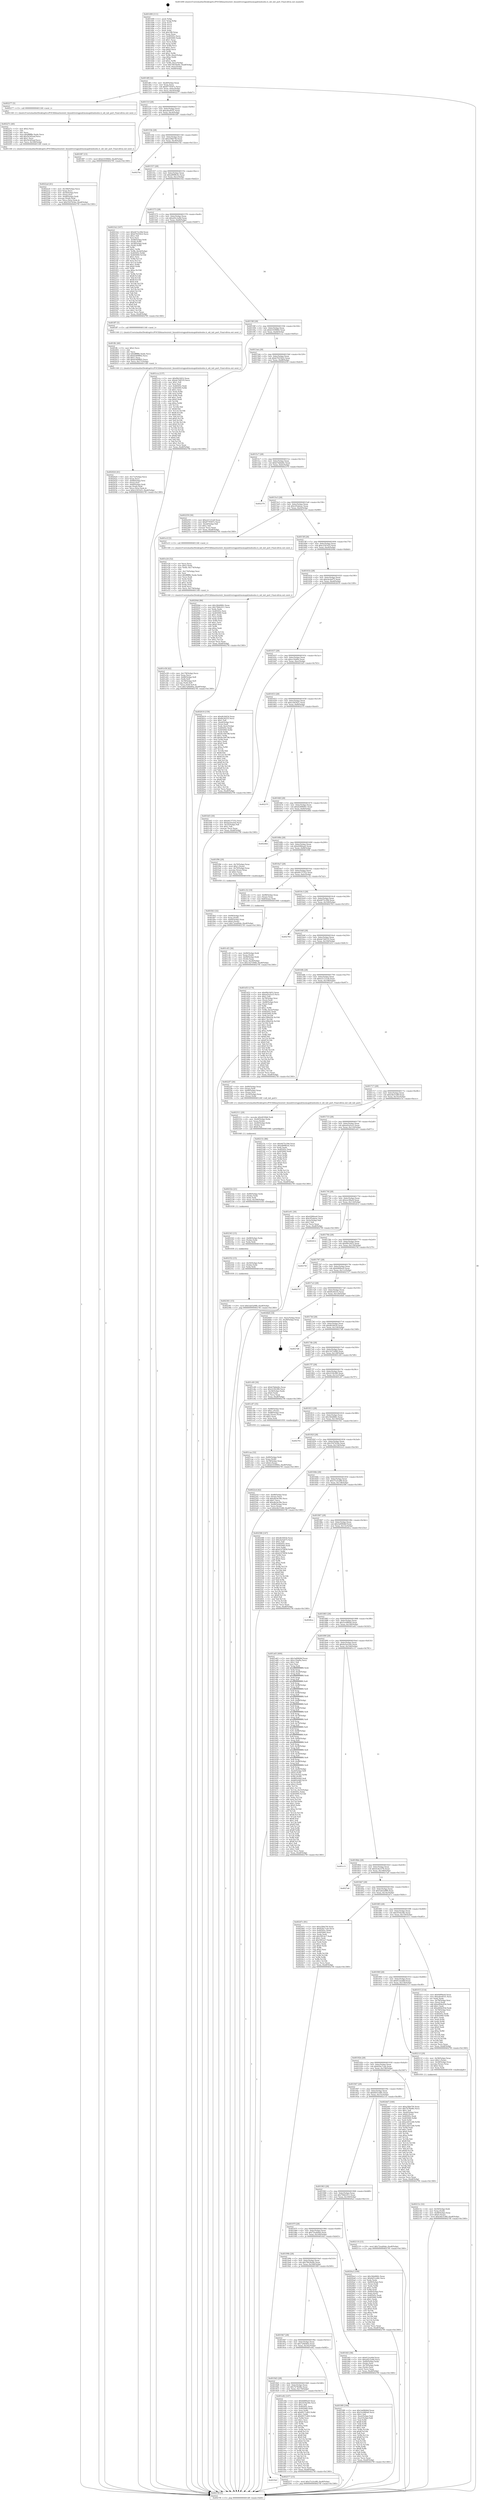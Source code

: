 digraph "0x401490" {
  label = "0x401490 (/mnt/c/Users/mathe/Desktop/tcc/POCII/binaries/extr_linuxdriversgpudrmomapdrmdssdss.h_sdi_init_port_Final-ollvm.out::main(0))"
  labelloc = "t"
  node[shape=record]

  Entry [label="",width=0.3,height=0.3,shape=circle,fillcolor=black,style=filled]
  "0x4014ff" [label="{
     0x4014ff [32]\l
     | [instrs]\l
     &nbsp;&nbsp;0x4014ff \<+6\>: mov -0xa8(%rbp),%eax\l
     &nbsp;&nbsp;0x401505 \<+2\>: mov %eax,%ecx\l
     &nbsp;&nbsp;0x401507 \<+6\>: sub $0x8779307c,%ecx\l
     &nbsp;&nbsp;0x40150d \<+6\>: mov %eax,-0xbc(%rbp)\l
     &nbsp;&nbsp;0x401513 \<+6\>: mov %ecx,-0xc0(%rbp)\l
     &nbsp;&nbsp;0x401519 \<+6\>: je 0000000000402277 \<main+0xde7\>\l
  }"]
  "0x402277" [label="{
     0x402277 [5]\l
     | [instrs]\l
     &nbsp;&nbsp;0x402277 \<+5\>: call 0000000000401160 \<next_i\>\l
     | [calls]\l
     &nbsp;&nbsp;0x401160 \{1\} (/mnt/c/Users/mathe/Desktop/tcc/POCII/binaries/extr_linuxdriversgpudrmomapdrmdssdss.h_sdi_init_port_Final-ollvm.out::next_i)\l
  }"]
  "0x40151f" [label="{
     0x40151f [28]\l
     | [instrs]\l
     &nbsp;&nbsp;0x40151f \<+5\>: jmp 0000000000401524 \<main+0x94\>\l
     &nbsp;&nbsp;0x401524 \<+6\>: mov -0xbc(%rbp),%eax\l
     &nbsp;&nbsp;0x40152a \<+5\>: sub $0xa4ee81f1,%eax\l
     &nbsp;&nbsp;0x40152f \<+6\>: mov %eax,-0xc4(%rbp)\l
     &nbsp;&nbsp;0x401535 \<+6\>: je 0000000000401f87 \<main+0xaf7\>\l
  }"]
  Exit [label="",width=0.3,height=0.3,shape=circle,fillcolor=black,style=filled,peripheries=2]
  "0x401f87" [label="{
     0x401f87 [15]\l
     | [instrs]\l
     &nbsp;&nbsp;0x401f87 \<+10\>: movl $0xb1039682,-0xa8(%rbp)\l
     &nbsp;&nbsp;0x401f91 \<+5\>: jmp 00000000004027f0 \<main+0x1360\>\l
  }"]
  "0x40153b" [label="{
     0x40153b [28]\l
     | [instrs]\l
     &nbsp;&nbsp;0x40153b \<+5\>: jmp 0000000000401540 \<main+0xb0\>\l
     &nbsp;&nbsp;0x401540 \<+6\>: mov -0xbc(%rbp),%eax\l
     &nbsp;&nbsp;0x401546 \<+5\>: sub $0xa5fbb7f4,%eax\l
     &nbsp;&nbsp;0x40154b \<+6\>: mov %eax,-0xc8(%rbp)\l
     &nbsp;&nbsp;0x401551 \<+6\>: je 00000000004027bc \<main+0x132c\>\l
  }"]
  "0x4019ef" [label="{
     0x4019ef\l
  }", style=dashed]
  "0x4027bc" [label="{
     0x4027bc\l
  }", style=dashed]
  "0x401557" [label="{
     0x401557 [28]\l
     | [instrs]\l
     &nbsp;&nbsp;0x401557 \<+5\>: jmp 000000000040155c \<main+0xcc\>\l
     &nbsp;&nbsp;0x40155c \<+6\>: mov -0xbc(%rbp),%eax\l
     &nbsp;&nbsp;0x401562 \<+5\>: sub $0xa8998c4c,%eax\l
     &nbsp;&nbsp;0x401567 \<+6\>: mov %eax,-0xcc(%rbp)\l
     &nbsp;&nbsp;0x40156d \<+6\>: je 00000000004021b2 \<main+0xd22\>\l
  }"]
  "0x402577" [label="{
     0x402577 [15]\l
     | [instrs]\l
     &nbsp;&nbsp;0x402577 \<+10\>: movl $0x37a3ca98,-0xa8(%rbp)\l
     &nbsp;&nbsp;0x402581 \<+5\>: jmp 00000000004027f0 \<main+0x1360\>\l
  }"]
  "0x4021b2" [label="{
     0x4021b2 [167]\l
     | [instrs]\l
     &nbsp;&nbsp;0x4021b2 \<+5\>: mov $0xd475c29d,%eax\l
     &nbsp;&nbsp;0x4021b7 \<+5\>: mov $0xb7025422,%ecx\l
     &nbsp;&nbsp;0x4021bc \<+2\>: mov $0x1,%dl\l
     &nbsp;&nbsp;0x4021be \<+2\>: xor %esi,%esi\l
     &nbsp;&nbsp;0x4021c0 \<+4\>: mov -0x48(%rbp),%rdi\l
     &nbsp;&nbsp;0x4021c4 \<+3\>: mov (%rdi),%r8d\l
     &nbsp;&nbsp;0x4021c7 \<+4\>: mov -0x58(%rbp),%rdi\l
     &nbsp;&nbsp;0x4021cb \<+3\>: cmp (%rdi),%r8d\l
     &nbsp;&nbsp;0x4021ce \<+4\>: setl %r9b\l
     &nbsp;&nbsp;0x4021d2 \<+4\>: and $0x1,%r9b\l
     &nbsp;&nbsp;0x4021d6 \<+4\>: mov %r9b,-0x2d(%rbp)\l
     &nbsp;&nbsp;0x4021da \<+8\>: mov 0x40505c,%r8d\l
     &nbsp;&nbsp;0x4021e2 \<+8\>: mov 0x405060,%r10d\l
     &nbsp;&nbsp;0x4021ea \<+3\>: sub $0x1,%esi\l
     &nbsp;&nbsp;0x4021ed \<+3\>: mov %r8d,%r11d\l
     &nbsp;&nbsp;0x4021f0 \<+3\>: add %esi,%r11d\l
     &nbsp;&nbsp;0x4021f3 \<+4\>: imul %r11d,%r8d\l
     &nbsp;&nbsp;0x4021f7 \<+4\>: and $0x1,%r8d\l
     &nbsp;&nbsp;0x4021fb \<+4\>: cmp $0x0,%r8d\l
     &nbsp;&nbsp;0x4021ff \<+4\>: sete %r9b\l
     &nbsp;&nbsp;0x402203 \<+4\>: cmp $0xa,%r10d\l
     &nbsp;&nbsp;0x402207 \<+3\>: setl %bl\l
     &nbsp;&nbsp;0x40220a \<+3\>: mov %r9b,%r14b\l
     &nbsp;&nbsp;0x40220d \<+4\>: xor $0xff,%r14b\l
     &nbsp;&nbsp;0x402211 \<+3\>: mov %bl,%r15b\l
     &nbsp;&nbsp;0x402214 \<+4\>: xor $0xff,%r15b\l
     &nbsp;&nbsp;0x402218 \<+3\>: xor $0x0,%dl\l
     &nbsp;&nbsp;0x40221b \<+3\>: mov %r14b,%r12b\l
     &nbsp;&nbsp;0x40221e \<+4\>: and $0x0,%r12b\l
     &nbsp;&nbsp;0x402222 \<+3\>: and %dl,%r9b\l
     &nbsp;&nbsp;0x402225 \<+3\>: mov %r15b,%r13b\l
     &nbsp;&nbsp;0x402228 \<+4\>: and $0x0,%r13b\l
     &nbsp;&nbsp;0x40222c \<+2\>: and %dl,%bl\l
     &nbsp;&nbsp;0x40222e \<+3\>: or %r9b,%r12b\l
     &nbsp;&nbsp;0x402231 \<+3\>: or %bl,%r13b\l
     &nbsp;&nbsp;0x402234 \<+3\>: xor %r13b,%r12b\l
     &nbsp;&nbsp;0x402237 \<+3\>: or %r15b,%r14b\l
     &nbsp;&nbsp;0x40223a \<+4\>: xor $0xff,%r14b\l
     &nbsp;&nbsp;0x40223e \<+3\>: or $0x0,%dl\l
     &nbsp;&nbsp;0x402241 \<+3\>: and %dl,%r14b\l
     &nbsp;&nbsp;0x402244 \<+3\>: or %r14b,%r12b\l
     &nbsp;&nbsp;0x402247 \<+4\>: test $0x1,%r12b\l
     &nbsp;&nbsp;0x40224b \<+3\>: cmovne %ecx,%eax\l
     &nbsp;&nbsp;0x40224e \<+6\>: mov %eax,-0xa8(%rbp)\l
     &nbsp;&nbsp;0x402254 \<+5\>: jmp 00000000004027f0 \<main+0x1360\>\l
  }"]
  "0x401573" [label="{
     0x401573 [28]\l
     | [instrs]\l
     &nbsp;&nbsp;0x401573 \<+5\>: jmp 0000000000401578 \<main+0xe8\>\l
     &nbsp;&nbsp;0x401578 \<+6\>: mov -0xbc(%rbp),%eax\l
     &nbsp;&nbsp;0x40157e \<+5\>: sub $0xa92c2a9d,%eax\l
     &nbsp;&nbsp;0x401583 \<+6\>: mov %eax,-0xd0(%rbp)\l
     &nbsp;&nbsp;0x401589 \<+6\>: je 0000000000401ff7 \<main+0xb67\>\l
  }"]
  "0x402361" [label="{
     0x402361 [15]\l
     | [instrs]\l
     &nbsp;&nbsp;0x402361 \<+10\>: movl $0x5ab5a088,-0xa8(%rbp)\l
     &nbsp;&nbsp;0x40236b \<+5\>: jmp 00000000004027f0 \<main+0x1360\>\l
  }"]
  "0x401ff7" [label="{
     0x401ff7 [5]\l
     | [instrs]\l
     &nbsp;&nbsp;0x401ff7 \<+5\>: call 0000000000401160 \<next_i\>\l
     | [calls]\l
     &nbsp;&nbsp;0x401160 \{1\} (/mnt/c/Users/mathe/Desktop/tcc/POCII/binaries/extr_linuxdriversgpudrmomapdrmdssdss.h_sdi_init_port_Final-ollvm.out::next_i)\l
  }"]
  "0x40158f" [label="{
     0x40158f [28]\l
     | [instrs]\l
     &nbsp;&nbsp;0x40158f \<+5\>: jmp 0000000000401594 \<main+0x104\>\l
     &nbsp;&nbsp;0x401594 \<+6\>: mov -0xbc(%rbp),%eax\l
     &nbsp;&nbsp;0x40159a \<+5\>: sub $0xb1039682,%eax\l
     &nbsp;&nbsp;0x40159f \<+6\>: mov %eax,-0xd4(%rbp)\l
     &nbsp;&nbsp;0x4015a5 \<+6\>: je 0000000000401cca \<main+0x83a\>\l
  }"]
  "0x402352" [label="{
     0x402352 [15]\l
     | [instrs]\l
     &nbsp;&nbsp;0x402352 \<+4\>: mov -0x50(%rbp),%rdx\l
     &nbsp;&nbsp;0x402356 \<+3\>: mov (%rdx),%rdx\l
     &nbsp;&nbsp;0x402359 \<+3\>: mov %rdx,%rdi\l
     &nbsp;&nbsp;0x40235c \<+5\>: call 0000000000401030 \<free@plt\>\l
     | [calls]\l
     &nbsp;&nbsp;0x401030 \{1\} (unknown)\l
  }"]
  "0x401cca" [label="{
     0x401cca [137]\l
     | [instrs]\l
     &nbsp;&nbsp;0x401cca \<+5\>: mov $0xf0b1fd52,%eax\l
     &nbsp;&nbsp;0x401ccf \<+5\>: mov $0xde7d4510,%ecx\l
     &nbsp;&nbsp;0x401cd4 \<+2\>: mov $0x1,%dl\l
     &nbsp;&nbsp;0x401cd6 \<+2\>: xor %esi,%esi\l
     &nbsp;&nbsp;0x401cd8 \<+7\>: mov 0x40505c,%edi\l
     &nbsp;&nbsp;0x401cdf \<+8\>: mov 0x405060,%r8d\l
     &nbsp;&nbsp;0x401ce7 \<+3\>: sub $0x1,%esi\l
     &nbsp;&nbsp;0x401cea \<+3\>: mov %edi,%r9d\l
     &nbsp;&nbsp;0x401ced \<+3\>: add %esi,%r9d\l
     &nbsp;&nbsp;0x401cf0 \<+4\>: imul %r9d,%edi\l
     &nbsp;&nbsp;0x401cf4 \<+3\>: and $0x1,%edi\l
     &nbsp;&nbsp;0x401cf7 \<+3\>: cmp $0x0,%edi\l
     &nbsp;&nbsp;0x401cfa \<+4\>: sete %r10b\l
     &nbsp;&nbsp;0x401cfe \<+4\>: cmp $0xa,%r8d\l
     &nbsp;&nbsp;0x401d02 \<+4\>: setl %r11b\l
     &nbsp;&nbsp;0x401d06 \<+3\>: mov %r10b,%bl\l
     &nbsp;&nbsp;0x401d09 \<+3\>: xor $0xff,%bl\l
     &nbsp;&nbsp;0x401d0c \<+3\>: mov %r11b,%r14b\l
     &nbsp;&nbsp;0x401d0f \<+4\>: xor $0xff,%r14b\l
     &nbsp;&nbsp;0x401d13 \<+3\>: xor $0x0,%dl\l
     &nbsp;&nbsp;0x401d16 \<+3\>: mov %bl,%r15b\l
     &nbsp;&nbsp;0x401d19 \<+4\>: and $0x0,%r15b\l
     &nbsp;&nbsp;0x401d1d \<+3\>: and %dl,%r10b\l
     &nbsp;&nbsp;0x401d20 \<+3\>: mov %r14b,%r12b\l
     &nbsp;&nbsp;0x401d23 \<+4\>: and $0x0,%r12b\l
     &nbsp;&nbsp;0x401d27 \<+3\>: and %dl,%r11b\l
     &nbsp;&nbsp;0x401d2a \<+3\>: or %r10b,%r15b\l
     &nbsp;&nbsp;0x401d2d \<+3\>: or %r11b,%r12b\l
     &nbsp;&nbsp;0x401d30 \<+3\>: xor %r12b,%r15b\l
     &nbsp;&nbsp;0x401d33 \<+3\>: or %r14b,%bl\l
     &nbsp;&nbsp;0x401d36 \<+3\>: xor $0xff,%bl\l
     &nbsp;&nbsp;0x401d39 \<+3\>: or $0x0,%dl\l
     &nbsp;&nbsp;0x401d3c \<+2\>: and %dl,%bl\l
     &nbsp;&nbsp;0x401d3e \<+3\>: or %bl,%r15b\l
     &nbsp;&nbsp;0x401d41 \<+4\>: test $0x1,%r15b\l
     &nbsp;&nbsp;0x401d45 \<+3\>: cmovne %ecx,%eax\l
     &nbsp;&nbsp;0x401d48 \<+6\>: mov %eax,-0xa8(%rbp)\l
     &nbsp;&nbsp;0x401d4e \<+5\>: jmp 00000000004027f0 \<main+0x1360\>\l
  }"]
  "0x4015ab" [label="{
     0x4015ab [28]\l
     | [instrs]\l
     &nbsp;&nbsp;0x4015ab \<+5\>: jmp 00000000004015b0 \<main+0x120\>\l
     &nbsp;&nbsp;0x4015b0 \<+6\>: mov -0xbc(%rbp),%eax\l
     &nbsp;&nbsp;0x4015b6 \<+5\>: sub $0xb7025422,%eax\l
     &nbsp;&nbsp;0x4015bb \<+6\>: mov %eax,-0xd8(%rbp)\l
     &nbsp;&nbsp;0x4015c1 \<+6\>: je 0000000000402259 \<main+0xdc9\>\l
  }"]
  "0x402343" [label="{
     0x402343 [15]\l
     | [instrs]\l
     &nbsp;&nbsp;0x402343 \<+4\>: mov -0x68(%rbp),%rdx\l
     &nbsp;&nbsp;0x402347 \<+3\>: mov (%rdx),%rdx\l
     &nbsp;&nbsp;0x40234a \<+3\>: mov %rdx,%rdi\l
     &nbsp;&nbsp;0x40234d \<+5\>: call 0000000000401030 \<free@plt\>\l
     | [calls]\l
     &nbsp;&nbsp;0x401030 \{1\} (unknown)\l
  }"]
  "0x402259" [label="{
     0x402259 [30]\l
     | [instrs]\l
     &nbsp;&nbsp;0x402259 \<+5\>: mov $0xe21121e8,%eax\l
     &nbsp;&nbsp;0x40225e \<+5\>: mov $0x8779307c,%ecx\l
     &nbsp;&nbsp;0x402263 \<+3\>: mov -0x2d(%rbp),%dl\l
     &nbsp;&nbsp;0x402266 \<+3\>: test $0x1,%dl\l
     &nbsp;&nbsp;0x402269 \<+3\>: cmovne %ecx,%eax\l
     &nbsp;&nbsp;0x40226c \<+6\>: mov %eax,-0xa8(%rbp)\l
     &nbsp;&nbsp;0x402272 \<+5\>: jmp 00000000004027f0 \<main+0x1360\>\l
  }"]
  "0x4015c7" [label="{
     0x4015c7 [28]\l
     | [instrs]\l
     &nbsp;&nbsp;0x4015c7 \<+5\>: jmp 00000000004015cc \<main+0x13c\>\l
     &nbsp;&nbsp;0x4015cc \<+6\>: mov -0xbc(%rbp),%eax\l
     &nbsp;&nbsp;0x4015d2 \<+5\>: sub $0xb7bbbd4c,%eax\l
     &nbsp;&nbsp;0x4015d7 \<+6\>: mov %eax,-0xdc(%rbp)\l
     &nbsp;&nbsp;0x4015dd \<+6\>: je 0000000000402370 \<main+0xee0\>\l
  }"]
  "0x40232e" [label="{
     0x40232e [21]\l
     | [instrs]\l
     &nbsp;&nbsp;0x40232e \<+4\>: mov -0x80(%rbp),%rdx\l
     &nbsp;&nbsp;0x402332 \<+3\>: mov (%rdx),%rdx\l
     &nbsp;&nbsp;0x402335 \<+3\>: mov %rdx,%rdi\l
     &nbsp;&nbsp;0x402338 \<+6\>: mov %eax,-0x184(%rbp)\l
     &nbsp;&nbsp;0x40233e \<+5\>: call 0000000000401030 \<free@plt\>\l
     | [calls]\l
     &nbsp;&nbsp;0x401030 \{1\} (unknown)\l
  }"]
  "0x402370" [label="{
     0x402370\l
  }", style=dashed]
  "0x4015e3" [label="{
     0x4015e3 [28]\l
     | [instrs]\l
     &nbsp;&nbsp;0x4015e3 \<+5\>: jmp 00000000004015e8 \<main+0x158\>\l
     &nbsp;&nbsp;0x4015e8 \<+6\>: mov -0xbc(%rbp),%eax\l
     &nbsp;&nbsp;0x4015ee \<+5\>: sub $0xc05abeac,%eax\l
     &nbsp;&nbsp;0x4015f3 \<+6\>: mov %eax,-0xe0(%rbp)\l
     &nbsp;&nbsp;0x4015f9 \<+6\>: je 0000000000401e1f \<main+0x98f\>\l
  }"]
  "0x402311" [label="{
     0x402311 [29]\l
     | [instrs]\l
     &nbsp;&nbsp;0x402311 \<+10\>: movabs $0x4030b6,%rdi\l
     &nbsp;&nbsp;0x40231b \<+4\>: mov -0x40(%rbp),%rdx\l
     &nbsp;&nbsp;0x40231f \<+2\>: mov %eax,(%rdx)\l
     &nbsp;&nbsp;0x402321 \<+4\>: mov -0x40(%rbp),%rdx\l
     &nbsp;&nbsp;0x402325 \<+2\>: mov (%rdx),%esi\l
     &nbsp;&nbsp;0x402327 \<+2\>: mov $0x0,%al\l
     &nbsp;&nbsp;0x402329 \<+5\>: call 0000000000401040 \<printf@plt\>\l
     | [calls]\l
     &nbsp;&nbsp;0x401040 \{1\} (unknown)\l
  }"]
  "0x401e1f" [label="{
     0x401e1f [5]\l
     | [instrs]\l
     &nbsp;&nbsp;0x401e1f \<+5\>: call 0000000000401160 \<next_i\>\l
     | [calls]\l
     &nbsp;&nbsp;0x401160 \{1\} (/mnt/c/Users/mathe/Desktop/tcc/POCII/binaries/extr_linuxdriversgpudrmomapdrmdssdss.h_sdi_init_port_Final-ollvm.out::next_i)\l
  }"]
  "0x4015ff" [label="{
     0x4015ff [28]\l
     | [instrs]\l
     &nbsp;&nbsp;0x4015ff \<+5\>: jmp 0000000000401604 \<main+0x174\>\l
     &nbsp;&nbsp;0x401604 \<+6\>: mov -0xbc(%rbp),%eax\l
     &nbsp;&nbsp;0x40160a \<+5\>: sub $0xc23f1425,%eax\l
     &nbsp;&nbsp;0x40160f \<+6\>: mov %eax,-0xe4(%rbp)\l
     &nbsp;&nbsp;0x401615 \<+6\>: je 000000000040204d \<main+0xbbd\>\l
  }"]
  "0x4022a4" [label="{
     0x4022a4 [41]\l
     | [instrs]\l
     &nbsp;&nbsp;0x4022a4 \<+6\>: mov -0x180(%rbp),%ecx\l
     &nbsp;&nbsp;0x4022aa \<+3\>: imul %eax,%ecx\l
     &nbsp;&nbsp;0x4022ad \<+4\>: mov -0x50(%rbp),%rsi\l
     &nbsp;&nbsp;0x4022b1 \<+3\>: mov (%rsi),%rsi\l
     &nbsp;&nbsp;0x4022b4 \<+4\>: mov -0x48(%rbp),%rdi\l
     &nbsp;&nbsp;0x4022b8 \<+3\>: movslq (%rdi),%rdi\l
     &nbsp;&nbsp;0x4022bb \<+3\>: mov %ecx,(%rsi,%rdi,4)\l
     &nbsp;&nbsp;0x4022be \<+10\>: movl $0x3547b54e,-0xa8(%rbp)\l
     &nbsp;&nbsp;0x4022c8 \<+5\>: jmp 00000000004027f0 \<main+0x1360\>\l
  }"]
  "0x40204d" [label="{
     0x40204d [86]\l
     | [instrs]\l
     &nbsp;&nbsp;0x40204d \<+5\>: mov $0x34b486fc,%eax\l
     &nbsp;&nbsp;0x402052 \<+5\>: mov $0x70b6c011,%ecx\l
     &nbsp;&nbsp;0x402057 \<+2\>: xor %edx,%edx\l
     &nbsp;&nbsp;0x402059 \<+7\>: mov 0x40505c,%esi\l
     &nbsp;&nbsp;0x402060 \<+7\>: mov 0x405060,%edi\l
     &nbsp;&nbsp;0x402067 \<+3\>: sub $0x1,%edx\l
     &nbsp;&nbsp;0x40206a \<+3\>: mov %esi,%r8d\l
     &nbsp;&nbsp;0x40206d \<+3\>: add %edx,%r8d\l
     &nbsp;&nbsp;0x402070 \<+4\>: imul %r8d,%esi\l
     &nbsp;&nbsp;0x402074 \<+3\>: and $0x1,%esi\l
     &nbsp;&nbsp;0x402077 \<+3\>: cmp $0x0,%esi\l
     &nbsp;&nbsp;0x40207a \<+4\>: sete %r9b\l
     &nbsp;&nbsp;0x40207e \<+3\>: cmp $0xa,%edi\l
     &nbsp;&nbsp;0x402081 \<+4\>: setl %r10b\l
     &nbsp;&nbsp;0x402085 \<+3\>: mov %r9b,%r11b\l
     &nbsp;&nbsp;0x402088 \<+3\>: and %r10b,%r11b\l
     &nbsp;&nbsp;0x40208b \<+3\>: xor %r10b,%r9b\l
     &nbsp;&nbsp;0x40208e \<+3\>: or %r9b,%r11b\l
     &nbsp;&nbsp;0x402091 \<+4\>: test $0x1,%r11b\l
     &nbsp;&nbsp;0x402095 \<+3\>: cmovne %ecx,%eax\l
     &nbsp;&nbsp;0x402098 \<+6\>: mov %eax,-0xa8(%rbp)\l
     &nbsp;&nbsp;0x40209e \<+5\>: jmp 00000000004027f0 \<main+0x1360\>\l
  }"]
  "0x40161b" [label="{
     0x40161b [28]\l
     | [instrs]\l
     &nbsp;&nbsp;0x40161b \<+5\>: jmp 0000000000401620 \<main+0x190\>\l
     &nbsp;&nbsp;0x401620 \<+6\>: mov -0xbc(%rbp),%eax\l
     &nbsp;&nbsp;0x401626 \<+5\>: sub $0xcbcfa475,%eax\l
     &nbsp;&nbsp;0x40162b \<+6\>: mov %eax,-0xe8(%rbp)\l
     &nbsp;&nbsp;0x401631 \<+6\>: je 0000000000402619 \<main+0x1189\>\l
  }"]
  "0x40227c" [label="{
     0x40227c [40]\l
     | [instrs]\l
     &nbsp;&nbsp;0x40227c \<+5\>: mov $0x2,%ecx\l
     &nbsp;&nbsp;0x402281 \<+1\>: cltd\l
     &nbsp;&nbsp;0x402282 \<+2\>: idiv %ecx\l
     &nbsp;&nbsp;0x402284 \<+6\>: imul $0xfffffffe,%edx,%ecx\l
     &nbsp;&nbsp;0x40228a \<+6\>: add $0x5b3d5aaf,%ecx\l
     &nbsp;&nbsp;0x402290 \<+3\>: add $0x1,%ecx\l
     &nbsp;&nbsp;0x402293 \<+6\>: sub $0x5b3d5aaf,%ecx\l
     &nbsp;&nbsp;0x402299 \<+6\>: mov %ecx,-0x180(%rbp)\l
     &nbsp;&nbsp;0x40229f \<+5\>: call 0000000000401160 \<next_i\>\l
     | [calls]\l
     &nbsp;&nbsp;0x401160 \{1\} (/mnt/c/Users/mathe/Desktop/tcc/POCII/binaries/extr_linuxdriversgpudrmomapdrmdssdss.h_sdi_init_port_Final-ollvm.out::next_i)\l
  }"]
  "0x402619" [label="{
     0x402619 [159]\l
     | [instrs]\l
     &nbsp;&nbsp;0x402619 \<+5\>: mov $0xdb34454,%eax\l
     &nbsp;&nbsp;0x40261e \<+5\>: mov $0x8e26255,%ecx\l
     &nbsp;&nbsp;0x402623 \<+2\>: mov $0x1,%dl\l
     &nbsp;&nbsp;0x402625 \<+7\>: mov -0xa0(%rbp),%rsi\l
     &nbsp;&nbsp;0x40262c \<+2\>: mov (%rsi),%edi\l
     &nbsp;&nbsp;0x40262e \<+3\>: mov %edi,-0x2c(%rbp)\l
     &nbsp;&nbsp;0x402631 \<+7\>: mov 0x40505c,%edi\l
     &nbsp;&nbsp;0x402638 \<+8\>: mov 0x405060,%r8d\l
     &nbsp;&nbsp;0x402640 \<+3\>: mov %edi,%r9d\l
     &nbsp;&nbsp;0x402643 \<+7\>: sub $0x9e166798,%r9d\l
     &nbsp;&nbsp;0x40264a \<+4\>: sub $0x1,%r9d\l
     &nbsp;&nbsp;0x40264e \<+7\>: add $0x9e166798,%r9d\l
     &nbsp;&nbsp;0x402655 \<+4\>: imul %r9d,%edi\l
     &nbsp;&nbsp;0x402659 \<+3\>: and $0x1,%edi\l
     &nbsp;&nbsp;0x40265c \<+3\>: cmp $0x0,%edi\l
     &nbsp;&nbsp;0x40265f \<+4\>: sete %r10b\l
     &nbsp;&nbsp;0x402663 \<+4\>: cmp $0xa,%r8d\l
     &nbsp;&nbsp;0x402667 \<+4\>: setl %r11b\l
     &nbsp;&nbsp;0x40266b \<+3\>: mov %r10b,%bl\l
     &nbsp;&nbsp;0x40266e \<+3\>: xor $0xff,%bl\l
     &nbsp;&nbsp;0x402671 \<+3\>: mov %r11b,%r14b\l
     &nbsp;&nbsp;0x402674 \<+4\>: xor $0xff,%r14b\l
     &nbsp;&nbsp;0x402678 \<+3\>: xor $0x1,%dl\l
     &nbsp;&nbsp;0x40267b \<+3\>: mov %bl,%r15b\l
     &nbsp;&nbsp;0x40267e \<+4\>: and $0xff,%r15b\l
     &nbsp;&nbsp;0x402682 \<+3\>: and %dl,%r10b\l
     &nbsp;&nbsp;0x402685 \<+3\>: mov %r14b,%r12b\l
     &nbsp;&nbsp;0x402688 \<+4\>: and $0xff,%r12b\l
     &nbsp;&nbsp;0x40268c \<+3\>: and %dl,%r11b\l
     &nbsp;&nbsp;0x40268f \<+3\>: or %r10b,%r15b\l
     &nbsp;&nbsp;0x402692 \<+3\>: or %r11b,%r12b\l
     &nbsp;&nbsp;0x402695 \<+3\>: xor %r12b,%r15b\l
     &nbsp;&nbsp;0x402698 \<+3\>: or %r14b,%bl\l
     &nbsp;&nbsp;0x40269b \<+3\>: xor $0xff,%bl\l
     &nbsp;&nbsp;0x40269e \<+3\>: or $0x1,%dl\l
     &nbsp;&nbsp;0x4026a1 \<+2\>: and %dl,%bl\l
     &nbsp;&nbsp;0x4026a3 \<+3\>: or %bl,%r15b\l
     &nbsp;&nbsp;0x4026a6 \<+4\>: test $0x1,%r15b\l
     &nbsp;&nbsp;0x4026aa \<+3\>: cmovne %ecx,%eax\l
     &nbsp;&nbsp;0x4026ad \<+6\>: mov %eax,-0xa8(%rbp)\l
     &nbsp;&nbsp;0x4026b3 \<+5\>: jmp 00000000004027f0 \<main+0x1360\>\l
  }"]
  "0x401637" [label="{
     0x401637 [28]\l
     | [instrs]\l
     &nbsp;&nbsp;0x401637 \<+5\>: jmp 000000000040163c \<main+0x1ac\>\l
     &nbsp;&nbsp;0x40163c \<+6\>: mov -0xbc(%rbp),%eax\l
     &nbsp;&nbsp;0x401642 \<+5\>: sub $0xcc5faf0a,%eax\l
     &nbsp;&nbsp;0x401647 \<+6\>: mov %eax,-0xec(%rbp)\l
     &nbsp;&nbsp;0x40164d \<+6\>: je 0000000000401bf3 \<main+0x763\>\l
  }"]
  "0x40213c" [label="{
     0x40213c [32]\l
     | [instrs]\l
     &nbsp;&nbsp;0x40213c \<+4\>: mov -0x50(%rbp),%rdi\l
     &nbsp;&nbsp;0x402140 \<+3\>: mov %rax,(%rdi)\l
     &nbsp;&nbsp;0x402143 \<+4\>: mov -0x48(%rbp),%rax\l
     &nbsp;&nbsp;0x402147 \<+6\>: movl $0x0,(%rax)\l
     &nbsp;&nbsp;0x40214d \<+10\>: movl $0xe4b31d6f,-0xa8(%rbp)\l
     &nbsp;&nbsp;0x402157 \<+5\>: jmp 00000000004027f0 \<main+0x1360\>\l
  }"]
  "0x401bf3" [label="{
     0x401bf3 [30]\l
     | [instrs]\l
     &nbsp;&nbsp;0x401bf3 \<+5\>: mov $0xd4137352,%eax\l
     &nbsp;&nbsp;0x401bf8 \<+5\>: mov $0x4a5ee2eb,%ecx\l
     &nbsp;&nbsp;0x401bfd \<+3\>: mov -0x35(%rbp),%dl\l
     &nbsp;&nbsp;0x401c00 \<+3\>: test $0x1,%dl\l
     &nbsp;&nbsp;0x401c03 \<+3\>: cmovne %ecx,%eax\l
     &nbsp;&nbsp;0x401c06 \<+6\>: mov %eax,-0xa8(%rbp)\l
     &nbsp;&nbsp;0x401c0c \<+5\>: jmp 00000000004027f0 \<main+0x1360\>\l
  }"]
  "0x401653" [label="{
     0x401653 [28]\l
     | [instrs]\l
     &nbsp;&nbsp;0x401653 \<+5\>: jmp 0000000000401658 \<main+0x1c8\>\l
     &nbsp;&nbsp;0x401658 \<+6\>: mov -0xbc(%rbp),%eax\l
     &nbsp;&nbsp;0x40165e \<+5\>: sub $0xccf43021,%eax\l
     &nbsp;&nbsp;0x401663 \<+6\>: mov %eax,-0xf0(%rbp)\l
     &nbsp;&nbsp;0x401669 \<+6\>: je 000000000040237f \<main+0xeef\>\l
  }"]
  "0x402024" [label="{
     0x402024 [41]\l
     | [instrs]\l
     &nbsp;&nbsp;0x402024 \<+6\>: mov -0x17c(%rbp),%ecx\l
     &nbsp;&nbsp;0x40202a \<+3\>: imul %eax,%ecx\l
     &nbsp;&nbsp;0x40202d \<+4\>: mov -0x68(%rbp),%rsi\l
     &nbsp;&nbsp;0x402031 \<+3\>: mov (%rsi),%rsi\l
     &nbsp;&nbsp;0x402034 \<+4\>: mov -0x60(%rbp),%rdi\l
     &nbsp;&nbsp;0x402038 \<+3\>: movslq (%rdi),%rdi\l
     &nbsp;&nbsp;0x40203b \<+3\>: mov %ecx,(%rsi,%rdi,4)\l
     &nbsp;&nbsp;0x40203e \<+10\>: movl $0xc23f1425,-0xa8(%rbp)\l
     &nbsp;&nbsp;0x402048 \<+5\>: jmp 00000000004027f0 \<main+0x1360\>\l
  }"]
  "0x40237f" [label="{
     0x40237f\l
  }", style=dashed]
  "0x40166f" [label="{
     0x40166f [28]\l
     | [instrs]\l
     &nbsp;&nbsp;0x40166f \<+5\>: jmp 0000000000401674 \<main+0x1e4\>\l
     &nbsp;&nbsp;0x401674 \<+6\>: mov -0xbc(%rbp),%eax\l
     &nbsp;&nbsp;0x40167a \<+5\>: sub $0xd2496001,%eax\l
     &nbsp;&nbsp;0x40167f \<+6\>: mov %eax,-0xf4(%rbp)\l
     &nbsp;&nbsp;0x401685 \<+6\>: je 000000000040246d \<main+0xfdd\>\l
  }"]
  "0x401ffc" [label="{
     0x401ffc [40]\l
     | [instrs]\l
     &nbsp;&nbsp;0x401ffc \<+5\>: mov $0x2,%ecx\l
     &nbsp;&nbsp;0x402001 \<+1\>: cltd\l
     &nbsp;&nbsp;0x402002 \<+2\>: idiv %ecx\l
     &nbsp;&nbsp;0x402004 \<+6\>: imul $0xfffffffe,%edx,%ecx\l
     &nbsp;&nbsp;0x40200a \<+6\>: sub $0xb540f802,%ecx\l
     &nbsp;&nbsp;0x402010 \<+3\>: add $0x1,%ecx\l
     &nbsp;&nbsp;0x402013 \<+6\>: add $0xb540f802,%ecx\l
     &nbsp;&nbsp;0x402019 \<+6\>: mov %ecx,-0x17c(%rbp)\l
     &nbsp;&nbsp;0x40201f \<+5\>: call 0000000000401160 \<next_i\>\l
     | [calls]\l
     &nbsp;&nbsp;0x401160 \{1\} (/mnt/c/Users/mathe/Desktop/tcc/POCII/binaries/extr_linuxdriversgpudrmomapdrmdssdss.h_sdi_init_port_Final-ollvm.out::next_i)\l
  }"]
  "0x40246d" [label="{
     0x40246d\l
  }", style=dashed]
  "0x40168b" [label="{
     0x40168b [28]\l
     | [instrs]\l
     &nbsp;&nbsp;0x40168b \<+5\>: jmp 0000000000401690 \<main+0x200\>\l
     &nbsp;&nbsp;0x401690 \<+6\>: mov -0xbc(%rbp),%eax\l
     &nbsp;&nbsp;0x401696 \<+5\>: sub $0xd2f66aa0,%eax\l
     &nbsp;&nbsp;0x40169b \<+6\>: mov %eax,-0xf8(%rbp)\l
     &nbsp;&nbsp;0x4016a1 \<+6\>: je 0000000000401f96 \<main+0xb06\>\l
  }"]
  "0x401fb3" [label="{
     0x401fb3 [32]\l
     | [instrs]\l
     &nbsp;&nbsp;0x401fb3 \<+4\>: mov -0x68(%rbp),%rdi\l
     &nbsp;&nbsp;0x401fb7 \<+3\>: mov %rax,(%rdi)\l
     &nbsp;&nbsp;0x401fba \<+4\>: mov -0x60(%rbp),%rax\l
     &nbsp;&nbsp;0x401fbe \<+6\>: movl $0x0,(%rax)\l
     &nbsp;&nbsp;0x401fc4 \<+10\>: movl $0x72eab9ab,-0xa8(%rbp)\l
     &nbsp;&nbsp;0x401fce \<+5\>: jmp 00000000004027f0 \<main+0x1360\>\l
  }"]
  "0x401f96" [label="{
     0x401f96 [29]\l
     | [instrs]\l
     &nbsp;&nbsp;0x401f96 \<+4\>: mov -0x70(%rbp),%rax\l
     &nbsp;&nbsp;0x401f9a \<+6\>: movl $0x1,(%rax)\l
     &nbsp;&nbsp;0x401fa0 \<+4\>: mov -0x70(%rbp),%rax\l
     &nbsp;&nbsp;0x401fa4 \<+3\>: movslq (%rax),%rax\l
     &nbsp;&nbsp;0x401fa7 \<+4\>: shl $0x2,%rax\l
     &nbsp;&nbsp;0x401fab \<+3\>: mov %rax,%rdi\l
     &nbsp;&nbsp;0x401fae \<+5\>: call 0000000000401050 \<malloc@plt\>\l
     | [calls]\l
     &nbsp;&nbsp;0x401050 \{1\} (unknown)\l
  }"]
  "0x4016a7" [label="{
     0x4016a7 [28]\l
     | [instrs]\l
     &nbsp;&nbsp;0x4016a7 \<+5\>: jmp 00000000004016ac \<main+0x21c\>\l
     &nbsp;&nbsp;0x4016ac \<+6\>: mov -0xbc(%rbp),%eax\l
     &nbsp;&nbsp;0x4016b2 \<+5\>: sub $0xd4137352,%eax\l
     &nbsp;&nbsp;0x4016b7 \<+6\>: mov %eax,-0xfc(%rbp)\l
     &nbsp;&nbsp;0x4016bd \<+6\>: je 0000000000401c32 \<main+0x7a2\>\l
  }"]
  "0x4019d3" [label="{
     0x4019d3 [28]\l
     | [instrs]\l
     &nbsp;&nbsp;0x4019d3 \<+5\>: jmp 00000000004019d8 \<main+0x548\>\l
     &nbsp;&nbsp;0x4019d8 \<+6\>: mov -0xbc(%rbp),%eax\l
     &nbsp;&nbsp;0x4019de \<+5\>: sub $0x7b78ef6e,%eax\l
     &nbsp;&nbsp;0x4019e3 \<+6\>: mov %eax,-0x170(%rbp)\l
     &nbsp;&nbsp;0x4019e9 \<+6\>: je 0000000000402577 \<main+0x10e7\>\l
  }"]
  "0x401c32" [label="{
     0x401c32 [19]\l
     | [instrs]\l
     &nbsp;&nbsp;0x401c32 \<+7\>: mov -0x98(%rbp),%rax\l
     &nbsp;&nbsp;0x401c39 \<+3\>: mov (%rax),%rax\l
     &nbsp;&nbsp;0x401c3c \<+4\>: mov 0x8(%rax),%rdi\l
     &nbsp;&nbsp;0x401c40 \<+5\>: call 0000000000401060 \<atoi@plt\>\l
     | [calls]\l
     &nbsp;&nbsp;0x401060 \{1\} (unknown)\l
  }"]
  "0x4016c3" [label="{
     0x4016c3 [28]\l
     | [instrs]\l
     &nbsp;&nbsp;0x4016c3 \<+5\>: jmp 00000000004016c8 \<main+0x238\>\l
     &nbsp;&nbsp;0x4016c8 \<+6\>: mov -0xbc(%rbp),%eax\l
     &nbsp;&nbsp;0x4016ce \<+5\>: sub $0xd475c29d,%eax\l
     &nbsp;&nbsp;0x4016d3 \<+6\>: mov %eax,-0x100(%rbp)\l
     &nbsp;&nbsp;0x4016d9 \<+6\>: je 0000000000402783 \<main+0x12f3\>\l
  }"]
  "0x401e82" [label="{
     0x401e82 [147]\l
     | [instrs]\l
     &nbsp;&nbsp;0x401e82 \<+5\>: mov $0x6489ee9,%eax\l
     &nbsp;&nbsp;0x401e87 \<+5\>: mov $0x5f18a58e,%ecx\l
     &nbsp;&nbsp;0x401e8c \<+2\>: mov $0x1,%dl\l
     &nbsp;&nbsp;0x401e8e \<+7\>: mov 0x40505c,%esi\l
     &nbsp;&nbsp;0x401e95 \<+7\>: mov 0x405060,%edi\l
     &nbsp;&nbsp;0x401e9c \<+3\>: mov %esi,%r8d\l
     &nbsp;&nbsp;0x401e9f \<+7\>: add $0x6017cd03,%r8d\l
     &nbsp;&nbsp;0x401ea6 \<+4\>: sub $0x1,%r8d\l
     &nbsp;&nbsp;0x401eaa \<+7\>: sub $0x6017cd03,%r8d\l
     &nbsp;&nbsp;0x401eb1 \<+4\>: imul %r8d,%esi\l
     &nbsp;&nbsp;0x401eb5 \<+3\>: and $0x1,%esi\l
     &nbsp;&nbsp;0x401eb8 \<+3\>: cmp $0x0,%esi\l
     &nbsp;&nbsp;0x401ebb \<+4\>: sete %r9b\l
     &nbsp;&nbsp;0x401ebf \<+3\>: cmp $0xa,%edi\l
     &nbsp;&nbsp;0x401ec2 \<+4\>: setl %r10b\l
     &nbsp;&nbsp;0x401ec6 \<+3\>: mov %r9b,%r11b\l
     &nbsp;&nbsp;0x401ec9 \<+4\>: xor $0xff,%r11b\l
     &nbsp;&nbsp;0x401ecd \<+3\>: mov %r10b,%bl\l
     &nbsp;&nbsp;0x401ed0 \<+3\>: xor $0xff,%bl\l
     &nbsp;&nbsp;0x401ed3 \<+3\>: xor $0x0,%dl\l
     &nbsp;&nbsp;0x401ed6 \<+3\>: mov %r11b,%r14b\l
     &nbsp;&nbsp;0x401ed9 \<+4\>: and $0x0,%r14b\l
     &nbsp;&nbsp;0x401edd \<+3\>: and %dl,%r9b\l
     &nbsp;&nbsp;0x401ee0 \<+3\>: mov %bl,%r15b\l
     &nbsp;&nbsp;0x401ee3 \<+4\>: and $0x0,%r15b\l
     &nbsp;&nbsp;0x401ee7 \<+3\>: and %dl,%r10b\l
     &nbsp;&nbsp;0x401eea \<+3\>: or %r9b,%r14b\l
     &nbsp;&nbsp;0x401eed \<+3\>: or %r10b,%r15b\l
     &nbsp;&nbsp;0x401ef0 \<+3\>: xor %r15b,%r14b\l
     &nbsp;&nbsp;0x401ef3 \<+3\>: or %bl,%r11b\l
     &nbsp;&nbsp;0x401ef6 \<+4\>: xor $0xff,%r11b\l
     &nbsp;&nbsp;0x401efa \<+3\>: or $0x0,%dl\l
     &nbsp;&nbsp;0x401efd \<+3\>: and %dl,%r11b\l
     &nbsp;&nbsp;0x401f00 \<+3\>: or %r11b,%r14b\l
     &nbsp;&nbsp;0x401f03 \<+4\>: test $0x1,%r14b\l
     &nbsp;&nbsp;0x401f07 \<+3\>: cmovne %ecx,%eax\l
     &nbsp;&nbsp;0x401f0a \<+6\>: mov %eax,-0xa8(%rbp)\l
     &nbsp;&nbsp;0x401f10 \<+5\>: jmp 00000000004027f0 \<main+0x1360\>\l
  }"]
  "0x402783" [label="{
     0x402783\l
  }", style=dashed]
  "0x4016df" [label="{
     0x4016df [28]\l
     | [instrs]\l
     &nbsp;&nbsp;0x4016df \<+5\>: jmp 00000000004016e4 \<main+0x254\>\l
     &nbsp;&nbsp;0x4016e4 \<+6\>: mov -0xbc(%rbp),%eax\l
     &nbsp;&nbsp;0x4016ea \<+5\>: sub $0xde7d4510,%eax\l
     &nbsp;&nbsp;0x4016ef \<+6\>: mov %eax,-0x104(%rbp)\l
     &nbsp;&nbsp;0x4016f5 \<+6\>: je 0000000000401d53 \<main+0x8c3\>\l
  }"]
  "0x401e58" [label="{
     0x401e58 [42]\l
     | [instrs]\l
     &nbsp;&nbsp;0x401e58 \<+6\>: mov -0x178(%rbp),%ecx\l
     &nbsp;&nbsp;0x401e5e \<+3\>: imul %eax,%ecx\l
     &nbsp;&nbsp;0x401e61 \<+4\>: mov -0x80(%rbp),%r8\l
     &nbsp;&nbsp;0x401e65 \<+3\>: mov (%r8),%r8\l
     &nbsp;&nbsp;0x401e68 \<+4\>: mov -0x78(%rbp),%r9\l
     &nbsp;&nbsp;0x401e6c \<+3\>: movslq (%r9),%r9\l
     &nbsp;&nbsp;0x401e6f \<+4\>: mov %ecx,(%r8,%r9,4)\l
     &nbsp;&nbsp;0x401e73 \<+10\>: movl $0x7af4d40a,-0xa8(%rbp)\l
     &nbsp;&nbsp;0x401e7d \<+5\>: jmp 00000000004027f0 \<main+0x1360\>\l
  }"]
  "0x401d53" [label="{
     0x401d53 [174]\l
     | [instrs]\l
     &nbsp;&nbsp;0x401d53 \<+5\>: mov $0xf0b1fd52,%eax\l
     &nbsp;&nbsp;0x401d58 \<+5\>: mov $0xed3a5ce3,%ecx\l
     &nbsp;&nbsp;0x401d5d \<+2\>: mov $0x1,%dl\l
     &nbsp;&nbsp;0x401d5f \<+4\>: mov -0x78(%rbp),%rsi\l
     &nbsp;&nbsp;0x401d63 \<+2\>: mov (%rsi),%edi\l
     &nbsp;&nbsp;0x401d65 \<+7\>: mov -0x88(%rbp),%rsi\l
     &nbsp;&nbsp;0x401d6c \<+2\>: cmp (%rsi),%edi\l
     &nbsp;&nbsp;0x401d6e \<+4\>: setl %r8b\l
     &nbsp;&nbsp;0x401d72 \<+4\>: and $0x1,%r8b\l
     &nbsp;&nbsp;0x401d76 \<+4\>: mov %r8b,-0x2e(%rbp)\l
     &nbsp;&nbsp;0x401d7a \<+7\>: mov 0x40505c,%edi\l
     &nbsp;&nbsp;0x401d81 \<+8\>: mov 0x405060,%r9d\l
     &nbsp;&nbsp;0x401d89 \<+3\>: mov %edi,%r10d\l
     &nbsp;&nbsp;0x401d8c \<+7\>: add $0xc2f8e63b,%r10d\l
     &nbsp;&nbsp;0x401d93 \<+4\>: sub $0x1,%r10d\l
     &nbsp;&nbsp;0x401d97 \<+7\>: sub $0xc2f8e63b,%r10d\l
     &nbsp;&nbsp;0x401d9e \<+4\>: imul %r10d,%edi\l
     &nbsp;&nbsp;0x401da2 \<+3\>: and $0x1,%edi\l
     &nbsp;&nbsp;0x401da5 \<+3\>: cmp $0x0,%edi\l
     &nbsp;&nbsp;0x401da8 \<+4\>: sete %r8b\l
     &nbsp;&nbsp;0x401dac \<+4\>: cmp $0xa,%r9d\l
     &nbsp;&nbsp;0x401db0 \<+4\>: setl %r11b\l
     &nbsp;&nbsp;0x401db4 \<+3\>: mov %r8b,%bl\l
     &nbsp;&nbsp;0x401db7 \<+3\>: xor $0xff,%bl\l
     &nbsp;&nbsp;0x401dba \<+3\>: mov %r11b,%r14b\l
     &nbsp;&nbsp;0x401dbd \<+4\>: xor $0xff,%r14b\l
     &nbsp;&nbsp;0x401dc1 \<+3\>: xor $0x0,%dl\l
     &nbsp;&nbsp;0x401dc4 \<+3\>: mov %bl,%r15b\l
     &nbsp;&nbsp;0x401dc7 \<+4\>: and $0x0,%r15b\l
     &nbsp;&nbsp;0x401dcb \<+3\>: and %dl,%r8b\l
     &nbsp;&nbsp;0x401dce \<+3\>: mov %r14b,%r12b\l
     &nbsp;&nbsp;0x401dd1 \<+4\>: and $0x0,%r12b\l
     &nbsp;&nbsp;0x401dd5 \<+3\>: and %dl,%r11b\l
     &nbsp;&nbsp;0x401dd8 \<+3\>: or %r8b,%r15b\l
     &nbsp;&nbsp;0x401ddb \<+3\>: or %r11b,%r12b\l
     &nbsp;&nbsp;0x401dde \<+3\>: xor %r12b,%r15b\l
     &nbsp;&nbsp;0x401de1 \<+3\>: or %r14b,%bl\l
     &nbsp;&nbsp;0x401de4 \<+3\>: xor $0xff,%bl\l
     &nbsp;&nbsp;0x401de7 \<+3\>: or $0x0,%dl\l
     &nbsp;&nbsp;0x401dea \<+2\>: and %dl,%bl\l
     &nbsp;&nbsp;0x401dec \<+3\>: or %bl,%r15b\l
     &nbsp;&nbsp;0x401def \<+4\>: test $0x1,%r15b\l
     &nbsp;&nbsp;0x401df3 \<+3\>: cmovne %ecx,%eax\l
     &nbsp;&nbsp;0x401df6 \<+6\>: mov %eax,-0xa8(%rbp)\l
     &nbsp;&nbsp;0x401dfc \<+5\>: jmp 00000000004027f0 \<main+0x1360\>\l
  }"]
  "0x4016fb" [label="{
     0x4016fb [28]\l
     | [instrs]\l
     &nbsp;&nbsp;0x4016fb \<+5\>: jmp 0000000000401700 \<main+0x270\>\l
     &nbsp;&nbsp;0x401700 \<+6\>: mov -0xbc(%rbp),%eax\l
     &nbsp;&nbsp;0x401706 \<+5\>: sub $0xe21121e8,%eax\l
     &nbsp;&nbsp;0x40170b \<+6\>: mov %eax,-0x108(%rbp)\l
     &nbsp;&nbsp;0x401711 \<+6\>: je 00000000004022f7 \<main+0xe67\>\l
  }"]
  "0x401e24" [label="{
     0x401e24 [52]\l
     | [instrs]\l
     &nbsp;&nbsp;0x401e24 \<+2\>: xor %ecx,%ecx\l
     &nbsp;&nbsp;0x401e26 \<+5\>: mov $0x2,%edx\l
     &nbsp;&nbsp;0x401e2b \<+6\>: mov %edx,-0x174(%rbp)\l
     &nbsp;&nbsp;0x401e31 \<+1\>: cltd\l
     &nbsp;&nbsp;0x401e32 \<+6\>: mov -0x174(%rbp),%esi\l
     &nbsp;&nbsp;0x401e38 \<+2\>: idiv %esi\l
     &nbsp;&nbsp;0x401e3a \<+6\>: imul $0xfffffffe,%edx,%edx\l
     &nbsp;&nbsp;0x401e40 \<+2\>: mov %ecx,%edi\l
     &nbsp;&nbsp;0x401e42 \<+2\>: sub %edx,%edi\l
     &nbsp;&nbsp;0x401e44 \<+2\>: mov %ecx,%edx\l
     &nbsp;&nbsp;0x401e46 \<+3\>: sub $0x1,%edx\l
     &nbsp;&nbsp;0x401e49 \<+2\>: add %edx,%edi\l
     &nbsp;&nbsp;0x401e4b \<+2\>: sub %edi,%ecx\l
     &nbsp;&nbsp;0x401e4d \<+6\>: mov %ecx,-0x178(%rbp)\l
     &nbsp;&nbsp;0x401e53 \<+5\>: call 0000000000401160 \<next_i\>\l
     | [calls]\l
     &nbsp;&nbsp;0x401160 \{1\} (/mnt/c/Users/mathe/Desktop/tcc/POCII/binaries/extr_linuxdriversgpudrmomapdrmdssdss.h_sdi_init_port_Final-ollvm.out::next_i)\l
  }"]
  "0x4022f7" [label="{
     0x4022f7 [26]\l
     | [instrs]\l
     &nbsp;&nbsp;0x4022f7 \<+4\>: mov -0x80(%rbp),%rax\l
     &nbsp;&nbsp;0x4022fb \<+3\>: mov (%rax),%rdi\l
     &nbsp;&nbsp;0x4022fe \<+4\>: mov -0x68(%rbp),%rax\l
     &nbsp;&nbsp;0x402302 \<+3\>: mov (%rax),%rsi\l
     &nbsp;&nbsp;0x402305 \<+4\>: mov -0x50(%rbp),%rax\l
     &nbsp;&nbsp;0x402309 \<+3\>: mov (%rax),%rdx\l
     &nbsp;&nbsp;0x40230c \<+5\>: call 0000000000401240 \<sdi_init_port\>\l
     | [calls]\l
     &nbsp;&nbsp;0x401240 \{1\} (/mnt/c/Users/mathe/Desktop/tcc/POCII/binaries/extr_linuxdriversgpudrmomapdrmdssdss.h_sdi_init_port_Final-ollvm.out::sdi_init_port)\l
  }"]
  "0x401717" [label="{
     0x401717 [28]\l
     | [instrs]\l
     &nbsp;&nbsp;0x401717 \<+5\>: jmp 000000000040171c \<main+0x28c\>\l
     &nbsp;&nbsp;0x40171c \<+6\>: mov -0xbc(%rbp),%eax\l
     &nbsp;&nbsp;0x401722 \<+5\>: sub $0xe4b31d6f,%eax\l
     &nbsp;&nbsp;0x401727 \<+6\>: mov %eax,-0x10c(%rbp)\l
     &nbsp;&nbsp;0x40172d \<+6\>: je 000000000040215c \<main+0xccc\>\l
  }"]
  "0x401caa" [label="{
     0x401caa [32]\l
     | [instrs]\l
     &nbsp;&nbsp;0x401caa \<+4\>: mov -0x80(%rbp),%rdi\l
     &nbsp;&nbsp;0x401cae \<+3\>: mov %rax,(%rdi)\l
     &nbsp;&nbsp;0x401cb1 \<+4\>: mov -0x78(%rbp),%rax\l
     &nbsp;&nbsp;0x401cb5 \<+6\>: movl $0x0,(%rax)\l
     &nbsp;&nbsp;0x401cbb \<+10\>: movl $0xb1039682,-0xa8(%rbp)\l
     &nbsp;&nbsp;0x401cc5 \<+5\>: jmp 00000000004027f0 \<main+0x1360\>\l
  }"]
  "0x40215c" [label="{
     0x40215c [86]\l
     | [instrs]\l
     &nbsp;&nbsp;0x40215c \<+5\>: mov $0xd475c29d,%eax\l
     &nbsp;&nbsp;0x402161 \<+5\>: mov $0xa8998c4c,%ecx\l
     &nbsp;&nbsp;0x402166 \<+2\>: xor %edx,%edx\l
     &nbsp;&nbsp;0x402168 \<+7\>: mov 0x40505c,%esi\l
     &nbsp;&nbsp;0x40216f \<+7\>: mov 0x405060,%edi\l
     &nbsp;&nbsp;0x402176 \<+3\>: sub $0x1,%edx\l
     &nbsp;&nbsp;0x402179 \<+3\>: mov %esi,%r8d\l
     &nbsp;&nbsp;0x40217c \<+3\>: add %edx,%r8d\l
     &nbsp;&nbsp;0x40217f \<+4\>: imul %r8d,%esi\l
     &nbsp;&nbsp;0x402183 \<+3\>: and $0x1,%esi\l
     &nbsp;&nbsp;0x402186 \<+3\>: cmp $0x0,%esi\l
     &nbsp;&nbsp;0x402189 \<+4\>: sete %r9b\l
     &nbsp;&nbsp;0x40218d \<+3\>: cmp $0xa,%edi\l
     &nbsp;&nbsp;0x402190 \<+4\>: setl %r10b\l
     &nbsp;&nbsp;0x402194 \<+3\>: mov %r9b,%r11b\l
     &nbsp;&nbsp;0x402197 \<+3\>: and %r10b,%r11b\l
     &nbsp;&nbsp;0x40219a \<+3\>: xor %r10b,%r9b\l
     &nbsp;&nbsp;0x40219d \<+3\>: or %r9b,%r11b\l
     &nbsp;&nbsp;0x4021a0 \<+4\>: test $0x1,%r11b\l
     &nbsp;&nbsp;0x4021a4 \<+3\>: cmovne %ecx,%eax\l
     &nbsp;&nbsp;0x4021a7 \<+6\>: mov %eax,-0xa8(%rbp)\l
     &nbsp;&nbsp;0x4021ad \<+5\>: jmp 00000000004027f0 \<main+0x1360\>\l
  }"]
  "0x401733" [label="{
     0x401733 [28]\l
     | [instrs]\l
     &nbsp;&nbsp;0x401733 \<+5\>: jmp 0000000000401738 \<main+0x2a8\>\l
     &nbsp;&nbsp;0x401738 \<+6\>: mov -0xbc(%rbp),%eax\l
     &nbsp;&nbsp;0x40173e \<+5\>: sub $0xed3a5ce3,%eax\l
     &nbsp;&nbsp;0x401743 \<+6\>: mov %eax,-0x110(%rbp)\l
     &nbsp;&nbsp;0x401749 \<+6\>: je 0000000000401e01 \<main+0x971\>\l
  }"]
  "0x401c45" [label="{
     0x401c45 [36]\l
     | [instrs]\l
     &nbsp;&nbsp;0x401c45 \<+7\>: mov -0x90(%rbp),%rdi\l
     &nbsp;&nbsp;0x401c4c \<+2\>: mov %eax,(%rdi)\l
     &nbsp;&nbsp;0x401c4e \<+7\>: mov -0x90(%rbp),%rdi\l
     &nbsp;&nbsp;0x401c55 \<+2\>: mov (%rdi),%eax\l
     &nbsp;&nbsp;0x401c57 \<+3\>: mov %eax,-0x34(%rbp)\l
     &nbsp;&nbsp;0x401c5a \<+10\>: movl $0x1427e846,-0xa8(%rbp)\l
     &nbsp;&nbsp;0x401c64 \<+5\>: jmp 00000000004027f0 \<main+0x1360\>\l
  }"]
  "0x401e01" [label="{
     0x401e01 [30]\l
     | [instrs]\l
     &nbsp;&nbsp;0x401e01 \<+5\>: mov $0xd2f66aa0,%eax\l
     &nbsp;&nbsp;0x401e06 \<+5\>: mov $0xc05abeac,%ecx\l
     &nbsp;&nbsp;0x401e0b \<+3\>: mov -0x2e(%rbp),%dl\l
     &nbsp;&nbsp;0x401e0e \<+3\>: test $0x1,%dl\l
     &nbsp;&nbsp;0x401e11 \<+3\>: cmovne %ecx,%eax\l
     &nbsp;&nbsp;0x401e14 \<+6\>: mov %eax,-0xa8(%rbp)\l
     &nbsp;&nbsp;0x401e1a \<+5\>: jmp 00000000004027f0 \<main+0x1360\>\l
  }"]
  "0x40174f" [label="{
     0x40174f [28]\l
     | [instrs]\l
     &nbsp;&nbsp;0x40174f \<+5\>: jmp 0000000000401754 \<main+0x2c4\>\l
     &nbsp;&nbsp;0x401754 \<+6\>: mov -0xbc(%rbp),%eax\l
     &nbsp;&nbsp;0x40175a \<+5\>: sub $0xeec9fac6,%eax\l
     &nbsp;&nbsp;0x40175f \<+6\>: mov %eax,-0x114(%rbp)\l
     &nbsp;&nbsp;0x401765 \<+6\>: je 0000000000402412 \<main+0xf82\>\l
  }"]
  "0x401490" [label="{
     0x401490 [111]\l
     | [instrs]\l
     &nbsp;&nbsp;0x401490 \<+1\>: push %rbp\l
     &nbsp;&nbsp;0x401491 \<+3\>: mov %rsp,%rbp\l
     &nbsp;&nbsp;0x401494 \<+2\>: push %r15\l
     &nbsp;&nbsp;0x401496 \<+2\>: push %r14\l
     &nbsp;&nbsp;0x401498 \<+2\>: push %r13\l
     &nbsp;&nbsp;0x40149a \<+2\>: push %r12\l
     &nbsp;&nbsp;0x40149c \<+1\>: push %rbx\l
     &nbsp;&nbsp;0x40149d \<+7\>: sub $0x188,%rsp\l
     &nbsp;&nbsp;0x4014a4 \<+2\>: xor %eax,%eax\l
     &nbsp;&nbsp;0x4014a6 \<+7\>: mov 0x40505c,%ecx\l
     &nbsp;&nbsp;0x4014ad \<+7\>: mov 0x405060,%edx\l
     &nbsp;&nbsp;0x4014b4 \<+3\>: sub $0x1,%eax\l
     &nbsp;&nbsp;0x4014b7 \<+3\>: mov %ecx,%r8d\l
     &nbsp;&nbsp;0x4014ba \<+3\>: add %eax,%r8d\l
     &nbsp;&nbsp;0x4014bd \<+4\>: imul %r8d,%ecx\l
     &nbsp;&nbsp;0x4014c1 \<+3\>: and $0x1,%ecx\l
     &nbsp;&nbsp;0x4014c4 \<+3\>: cmp $0x0,%ecx\l
     &nbsp;&nbsp;0x4014c7 \<+4\>: sete %r9b\l
     &nbsp;&nbsp;0x4014cb \<+4\>: and $0x1,%r9b\l
     &nbsp;&nbsp;0x4014cf \<+7\>: mov %r9b,-0xa2(%rbp)\l
     &nbsp;&nbsp;0x4014d6 \<+3\>: cmp $0xa,%edx\l
     &nbsp;&nbsp;0x4014d9 \<+4\>: setl %r9b\l
     &nbsp;&nbsp;0x4014dd \<+4\>: and $0x1,%r9b\l
     &nbsp;&nbsp;0x4014e1 \<+7\>: mov %r9b,-0xa1(%rbp)\l
     &nbsp;&nbsp;0x4014e8 \<+10\>: movl $0x76b30a9e,-0xa8(%rbp)\l
     &nbsp;&nbsp;0x4014f2 \<+6\>: mov %edi,-0xac(%rbp)\l
     &nbsp;&nbsp;0x4014f8 \<+7\>: mov %rsi,-0xb8(%rbp)\l
  }"]
  "0x402412" [label="{
     0x402412\l
  }", style=dashed]
  "0x40176b" [label="{
     0x40176b [28]\l
     | [instrs]\l
     &nbsp;&nbsp;0x40176b \<+5\>: jmp 0000000000401770 \<main+0x2e0\>\l
     &nbsp;&nbsp;0x401770 \<+6\>: mov -0xbc(%rbp),%eax\l
     &nbsp;&nbsp;0x401776 \<+5\>: sub $0xf0b1fd52,%eax\l
     &nbsp;&nbsp;0x40177b \<+6\>: mov %eax,-0x118(%rbp)\l
     &nbsp;&nbsp;0x401781 \<+6\>: je 000000000040270f \<main+0x127f\>\l
  }"]
  "0x4027f0" [label="{
     0x4027f0 [5]\l
     | [instrs]\l
     &nbsp;&nbsp;0x4027f0 \<+5\>: jmp 00000000004014ff \<main+0x6f\>\l
  }"]
  "0x40270f" [label="{
     0x40270f\l
  }", style=dashed]
  "0x401787" [label="{
     0x401787 [28]\l
     | [instrs]\l
     &nbsp;&nbsp;0x401787 \<+5\>: jmp 000000000040178c \<main+0x2fc\>\l
     &nbsp;&nbsp;0x40178c \<+6\>: mov -0xbc(%rbp),%eax\l
     &nbsp;&nbsp;0x401792 \<+5\>: sub $0x6489ee9,%eax\l
     &nbsp;&nbsp;0x401797 \<+6\>: mov %eax,-0x11c(%rbp)\l
     &nbsp;&nbsp;0x40179d \<+6\>: je 0000000000402737 \<main+0x12a7\>\l
  }"]
  "0x4019b7" [label="{
     0x4019b7 [28]\l
     | [instrs]\l
     &nbsp;&nbsp;0x4019b7 \<+5\>: jmp 00000000004019bc \<main+0x52c\>\l
     &nbsp;&nbsp;0x4019bc \<+6\>: mov -0xbc(%rbp),%eax\l
     &nbsp;&nbsp;0x4019c2 \<+5\>: sub $0x7af4d40a,%eax\l
     &nbsp;&nbsp;0x4019c7 \<+6\>: mov %eax,-0x16c(%rbp)\l
     &nbsp;&nbsp;0x4019cd \<+6\>: je 0000000000401e82 \<main+0x9f2\>\l
  }"]
  "0x402737" [label="{
     0x402737\l
  }", style=dashed]
  "0x4017a3" [label="{
     0x4017a3 [28]\l
     | [instrs]\l
     &nbsp;&nbsp;0x4017a3 \<+5\>: jmp 00000000004017a8 \<main+0x318\>\l
     &nbsp;&nbsp;0x4017a8 \<+6\>: mov -0xbc(%rbp),%eax\l
     &nbsp;&nbsp;0x4017ae \<+5\>: sub $0x8e26255,%eax\l
     &nbsp;&nbsp;0x4017b3 \<+6\>: mov %eax,-0x120(%rbp)\l
     &nbsp;&nbsp;0x4017b9 \<+6\>: je 00000000004026b8 \<main+0x1228\>\l
  }"]
  "0x4019f9" [label="{
     0x4019f9 [106]\l
     | [instrs]\l
     &nbsp;&nbsp;0x4019f9 \<+5\>: mov $0x3a6964bf,%eax\l
     &nbsp;&nbsp;0x4019fe \<+5\>: mov $0x3ce980a6,%ecx\l
     &nbsp;&nbsp;0x401a03 \<+2\>: mov $0x1,%dl\l
     &nbsp;&nbsp;0x401a05 \<+7\>: mov -0xa2(%rbp),%sil\l
     &nbsp;&nbsp;0x401a0c \<+7\>: mov -0xa1(%rbp),%dil\l
     &nbsp;&nbsp;0x401a13 \<+3\>: mov %sil,%r8b\l
     &nbsp;&nbsp;0x401a16 \<+4\>: xor $0xff,%r8b\l
     &nbsp;&nbsp;0x401a1a \<+3\>: mov %dil,%r9b\l
     &nbsp;&nbsp;0x401a1d \<+4\>: xor $0xff,%r9b\l
     &nbsp;&nbsp;0x401a21 \<+3\>: xor $0x1,%dl\l
     &nbsp;&nbsp;0x401a24 \<+3\>: mov %r8b,%r10b\l
     &nbsp;&nbsp;0x401a27 \<+4\>: and $0xff,%r10b\l
     &nbsp;&nbsp;0x401a2b \<+3\>: and %dl,%sil\l
     &nbsp;&nbsp;0x401a2e \<+3\>: mov %r9b,%r11b\l
     &nbsp;&nbsp;0x401a31 \<+4\>: and $0xff,%r11b\l
     &nbsp;&nbsp;0x401a35 \<+3\>: and %dl,%dil\l
     &nbsp;&nbsp;0x401a38 \<+3\>: or %sil,%r10b\l
     &nbsp;&nbsp;0x401a3b \<+3\>: or %dil,%r11b\l
     &nbsp;&nbsp;0x401a3e \<+3\>: xor %r11b,%r10b\l
     &nbsp;&nbsp;0x401a41 \<+3\>: or %r9b,%r8b\l
     &nbsp;&nbsp;0x401a44 \<+4\>: xor $0xff,%r8b\l
     &nbsp;&nbsp;0x401a48 \<+3\>: or $0x1,%dl\l
     &nbsp;&nbsp;0x401a4b \<+3\>: and %dl,%r8b\l
     &nbsp;&nbsp;0x401a4e \<+3\>: or %r8b,%r10b\l
     &nbsp;&nbsp;0x401a51 \<+4\>: test $0x1,%r10b\l
     &nbsp;&nbsp;0x401a55 \<+3\>: cmovne %ecx,%eax\l
     &nbsp;&nbsp;0x401a58 \<+6\>: mov %eax,-0xa8(%rbp)\l
     &nbsp;&nbsp;0x401a5e \<+5\>: jmp 00000000004027f0 \<main+0x1360\>\l
  }"]
  "0x4026b8" [label="{
     0x4026b8 [18]\l
     | [instrs]\l
     &nbsp;&nbsp;0x4026b8 \<+3\>: mov -0x2c(%rbp),%eax\l
     &nbsp;&nbsp;0x4026bb \<+4\>: lea -0x28(%rbp),%rsp\l
     &nbsp;&nbsp;0x4026bf \<+1\>: pop %rbx\l
     &nbsp;&nbsp;0x4026c0 \<+2\>: pop %r12\l
     &nbsp;&nbsp;0x4026c2 \<+2\>: pop %r13\l
     &nbsp;&nbsp;0x4026c4 \<+2\>: pop %r14\l
     &nbsp;&nbsp;0x4026c6 \<+2\>: pop %r15\l
     &nbsp;&nbsp;0x4026c8 \<+1\>: pop %rbp\l
     &nbsp;&nbsp;0x4026c9 \<+1\>: ret\l
  }"]
  "0x4017bf" [label="{
     0x4017bf [28]\l
     | [instrs]\l
     &nbsp;&nbsp;0x4017bf \<+5\>: jmp 00000000004017c4 \<main+0x334\>\l
     &nbsp;&nbsp;0x4017c4 \<+6\>: mov -0xbc(%rbp),%eax\l
     &nbsp;&nbsp;0x4017ca \<+5\>: sub $0xdb34454,%eax\l
     &nbsp;&nbsp;0x4017cf \<+6\>: mov %eax,-0x124(%rbp)\l
     &nbsp;&nbsp;0x4017d5 \<+6\>: je 00000000004027d8 \<main+0x1348\>\l
  }"]
  "0x40199b" [label="{
     0x40199b [28]\l
     | [instrs]\l
     &nbsp;&nbsp;0x40199b \<+5\>: jmp 00000000004019a0 \<main+0x510\>\l
     &nbsp;&nbsp;0x4019a0 \<+6\>: mov -0xbc(%rbp),%eax\l
     &nbsp;&nbsp;0x4019a6 \<+5\>: sub $0x76b30a9e,%eax\l
     &nbsp;&nbsp;0x4019ab \<+6\>: mov %eax,-0x168(%rbp)\l
     &nbsp;&nbsp;0x4019b1 \<+6\>: je 00000000004019f9 \<main+0x569\>\l
  }"]
  "0x4027d8" [label="{
     0x4027d8\l
  }", style=dashed]
  "0x4017db" [label="{
     0x4017db [28]\l
     | [instrs]\l
     &nbsp;&nbsp;0x4017db \<+5\>: jmp 00000000004017e0 \<main+0x350\>\l
     &nbsp;&nbsp;0x4017e0 \<+6\>: mov -0xbc(%rbp),%eax\l
     &nbsp;&nbsp;0x4017e6 \<+5\>: sub $0x1427e846,%eax\l
     &nbsp;&nbsp;0x4017eb \<+6\>: mov %eax,-0x128(%rbp)\l
     &nbsp;&nbsp;0x4017f1 \<+6\>: je 0000000000401c69 \<main+0x7d9\>\l
  }"]
  "0x401fd3" [label="{
     0x401fd3 [36]\l
     | [instrs]\l
     &nbsp;&nbsp;0x401fd3 \<+5\>: mov $0x612ea0bf,%eax\l
     &nbsp;&nbsp;0x401fd8 \<+5\>: mov $0xa92c2a9d,%ecx\l
     &nbsp;&nbsp;0x401fdd \<+4\>: mov -0x60(%rbp),%rdx\l
     &nbsp;&nbsp;0x401fe1 \<+2\>: mov (%rdx),%esi\l
     &nbsp;&nbsp;0x401fe3 \<+4\>: mov -0x70(%rbp),%rdx\l
     &nbsp;&nbsp;0x401fe7 \<+2\>: cmp (%rdx),%esi\l
     &nbsp;&nbsp;0x401fe9 \<+3\>: cmovl %ecx,%eax\l
     &nbsp;&nbsp;0x401fec \<+6\>: mov %eax,-0xa8(%rbp)\l
     &nbsp;&nbsp;0x401ff2 \<+5\>: jmp 00000000004027f0 \<main+0x1360\>\l
  }"]
  "0x401c69" [label="{
     0x401c69 [30]\l
     | [instrs]\l
     &nbsp;&nbsp;0x401c69 \<+5\>: mov $0xb7bbbd4c,%eax\l
     &nbsp;&nbsp;0x401c6e \<+5\>: mov $0x2230c9f0,%ecx\l
     &nbsp;&nbsp;0x401c73 \<+3\>: mov -0x34(%rbp),%edx\l
     &nbsp;&nbsp;0x401c76 \<+3\>: cmp $0x0,%edx\l
     &nbsp;&nbsp;0x401c79 \<+3\>: cmove %ecx,%eax\l
     &nbsp;&nbsp;0x401c7c \<+6\>: mov %eax,-0xa8(%rbp)\l
     &nbsp;&nbsp;0x401c82 \<+5\>: jmp 00000000004027f0 \<main+0x1360\>\l
  }"]
  "0x4017f7" [label="{
     0x4017f7 [28]\l
     | [instrs]\l
     &nbsp;&nbsp;0x4017f7 \<+5\>: jmp 00000000004017fc \<main+0x36c\>\l
     &nbsp;&nbsp;0x4017fc \<+6\>: mov -0xbc(%rbp),%eax\l
     &nbsp;&nbsp;0x401802 \<+5\>: sub $0x2230c9f0,%eax\l
     &nbsp;&nbsp;0x401807 \<+6\>: mov %eax,-0x12c(%rbp)\l
     &nbsp;&nbsp;0x40180d \<+6\>: je 0000000000401c87 \<main+0x7f7\>\l
  }"]
  "0x40197f" [label="{
     0x40197f [28]\l
     | [instrs]\l
     &nbsp;&nbsp;0x40197f \<+5\>: jmp 0000000000401984 \<main+0x4f4\>\l
     &nbsp;&nbsp;0x401984 \<+6\>: mov -0xbc(%rbp),%eax\l
     &nbsp;&nbsp;0x40198a \<+5\>: sub $0x72eab9ab,%eax\l
     &nbsp;&nbsp;0x40198f \<+6\>: mov %eax,-0x164(%rbp)\l
     &nbsp;&nbsp;0x401995 \<+6\>: je 0000000000401fd3 \<main+0xb43\>\l
  }"]
  "0x401c87" [label="{
     0x401c87 [35]\l
     | [instrs]\l
     &nbsp;&nbsp;0x401c87 \<+7\>: mov -0x88(%rbp),%rax\l
     &nbsp;&nbsp;0x401c8e \<+6\>: movl $0x1,(%rax)\l
     &nbsp;&nbsp;0x401c94 \<+7\>: mov -0x88(%rbp),%rax\l
     &nbsp;&nbsp;0x401c9b \<+3\>: movslq (%rax),%rax\l
     &nbsp;&nbsp;0x401c9e \<+4\>: shl $0x2,%rax\l
     &nbsp;&nbsp;0x401ca2 \<+3\>: mov %rax,%rdi\l
     &nbsp;&nbsp;0x401ca5 \<+5\>: call 0000000000401050 \<malloc@plt\>\l
     | [calls]\l
     &nbsp;&nbsp;0x401050 \{1\} (unknown)\l
  }"]
  "0x401813" [label="{
     0x401813 [28]\l
     | [instrs]\l
     &nbsp;&nbsp;0x401813 \<+5\>: jmp 0000000000401818 \<main+0x388\>\l
     &nbsp;&nbsp;0x401818 \<+6\>: mov -0xbc(%rbp),%eax\l
     &nbsp;&nbsp;0x40181e \<+5\>: sub $0x34b486fc,%eax\l
     &nbsp;&nbsp;0x401823 \<+6\>: mov %eax,-0x130(%rbp)\l
     &nbsp;&nbsp;0x401829 \<+6\>: je 0000000000402761 \<main+0x12d1\>\l
  }"]
  "0x4020a3" [label="{
     0x4020a3 [109]\l
     | [instrs]\l
     &nbsp;&nbsp;0x4020a3 \<+5\>: mov $0x34b486fc,%eax\l
     &nbsp;&nbsp;0x4020a8 \<+5\>: mov $0x6d51e48c,%ecx\l
     &nbsp;&nbsp;0x4020ad \<+2\>: xor %edx,%edx\l
     &nbsp;&nbsp;0x4020af \<+4\>: mov -0x60(%rbp),%rsi\l
     &nbsp;&nbsp;0x4020b3 \<+2\>: mov (%rsi),%edi\l
     &nbsp;&nbsp;0x4020b5 \<+3\>: mov %edx,%r8d\l
     &nbsp;&nbsp;0x4020b8 \<+4\>: sub $0x1,%r8d\l
     &nbsp;&nbsp;0x4020bc \<+3\>: sub %r8d,%edi\l
     &nbsp;&nbsp;0x4020bf \<+4\>: mov -0x60(%rbp),%rsi\l
     &nbsp;&nbsp;0x4020c3 \<+2\>: mov %edi,(%rsi)\l
     &nbsp;&nbsp;0x4020c5 \<+7\>: mov 0x40505c,%edi\l
     &nbsp;&nbsp;0x4020cc \<+8\>: mov 0x405060,%r8d\l
     &nbsp;&nbsp;0x4020d4 \<+3\>: sub $0x1,%edx\l
     &nbsp;&nbsp;0x4020d7 \<+3\>: mov %edi,%r9d\l
     &nbsp;&nbsp;0x4020da \<+3\>: add %edx,%r9d\l
     &nbsp;&nbsp;0x4020dd \<+4\>: imul %r9d,%edi\l
     &nbsp;&nbsp;0x4020e1 \<+3\>: and $0x1,%edi\l
     &nbsp;&nbsp;0x4020e4 \<+3\>: cmp $0x0,%edi\l
     &nbsp;&nbsp;0x4020e7 \<+4\>: sete %r10b\l
     &nbsp;&nbsp;0x4020eb \<+4\>: cmp $0xa,%r8d\l
     &nbsp;&nbsp;0x4020ef \<+4\>: setl %r11b\l
     &nbsp;&nbsp;0x4020f3 \<+3\>: mov %r10b,%bl\l
     &nbsp;&nbsp;0x4020f6 \<+3\>: and %r11b,%bl\l
     &nbsp;&nbsp;0x4020f9 \<+3\>: xor %r11b,%r10b\l
     &nbsp;&nbsp;0x4020fc \<+3\>: or %r10b,%bl\l
     &nbsp;&nbsp;0x4020ff \<+3\>: test $0x1,%bl\l
     &nbsp;&nbsp;0x402102 \<+3\>: cmovne %ecx,%eax\l
     &nbsp;&nbsp;0x402105 \<+6\>: mov %eax,-0xa8(%rbp)\l
     &nbsp;&nbsp;0x40210b \<+5\>: jmp 00000000004027f0 \<main+0x1360\>\l
  }"]
  "0x402761" [label="{
     0x402761\l
  }", style=dashed]
  "0x40182f" [label="{
     0x40182f [28]\l
     | [instrs]\l
     &nbsp;&nbsp;0x40182f \<+5\>: jmp 0000000000401834 \<main+0x3a4\>\l
     &nbsp;&nbsp;0x401834 \<+6\>: mov -0xbc(%rbp),%eax\l
     &nbsp;&nbsp;0x40183a \<+5\>: sub $0x3547b54e,%eax\l
     &nbsp;&nbsp;0x40183f \<+6\>: mov %eax,-0x134(%rbp)\l
     &nbsp;&nbsp;0x401845 \<+6\>: je 00000000004022cd \<main+0xe3d\>\l
  }"]
  "0x401963" [label="{
     0x401963 [28]\l
     | [instrs]\l
     &nbsp;&nbsp;0x401963 \<+5\>: jmp 0000000000401968 \<main+0x4d8\>\l
     &nbsp;&nbsp;0x401968 \<+6\>: mov -0xbc(%rbp),%eax\l
     &nbsp;&nbsp;0x40196e \<+5\>: sub $0x70b6c011,%eax\l
     &nbsp;&nbsp;0x401973 \<+6\>: mov %eax,-0x160(%rbp)\l
     &nbsp;&nbsp;0x401979 \<+6\>: je 00000000004020a3 \<main+0xc13\>\l
  }"]
  "0x4022cd" [label="{
     0x4022cd [42]\l
     | [instrs]\l
     &nbsp;&nbsp;0x4022cd \<+4\>: mov -0x48(%rbp),%rax\l
     &nbsp;&nbsp;0x4022d1 \<+2\>: mov (%rax),%ecx\l
     &nbsp;&nbsp;0x4022d3 \<+6\>: sub $0xa8c4e39e,%ecx\l
     &nbsp;&nbsp;0x4022d9 \<+3\>: add $0x1,%ecx\l
     &nbsp;&nbsp;0x4022dc \<+6\>: add $0xa8c4e39e,%ecx\l
     &nbsp;&nbsp;0x4022e2 \<+4\>: mov -0x48(%rbp),%rax\l
     &nbsp;&nbsp;0x4022e6 \<+2\>: mov %ecx,(%rax)\l
     &nbsp;&nbsp;0x4022e8 \<+10\>: movl $0xe4b31d6f,-0xa8(%rbp)\l
     &nbsp;&nbsp;0x4022f2 \<+5\>: jmp 00000000004027f0 \<main+0x1360\>\l
  }"]
  "0x40184b" [label="{
     0x40184b [28]\l
     | [instrs]\l
     &nbsp;&nbsp;0x40184b \<+5\>: jmp 0000000000401850 \<main+0x3c0\>\l
     &nbsp;&nbsp;0x401850 \<+6\>: mov -0xbc(%rbp),%eax\l
     &nbsp;&nbsp;0x401856 \<+5\>: sub $0x37a3ca98,%eax\l
     &nbsp;&nbsp;0x40185b \<+6\>: mov %eax,-0x138(%rbp)\l
     &nbsp;&nbsp;0x401861 \<+6\>: je 0000000000402586 \<main+0x10f6\>\l
  }"]
  "0x402110" [label="{
     0x402110 [15]\l
     | [instrs]\l
     &nbsp;&nbsp;0x402110 \<+10\>: movl $0x72eab9ab,-0xa8(%rbp)\l
     &nbsp;&nbsp;0x40211a \<+5\>: jmp 00000000004027f0 \<main+0x1360\>\l
  }"]
  "0x402586" [label="{
     0x402586 [147]\l
     | [instrs]\l
     &nbsp;&nbsp;0x402586 \<+5\>: mov $0xdb34454,%eax\l
     &nbsp;&nbsp;0x40258b \<+5\>: mov $0xcbcfa475,%ecx\l
     &nbsp;&nbsp;0x402590 \<+2\>: mov $0x1,%dl\l
     &nbsp;&nbsp;0x402592 \<+7\>: mov 0x40505c,%esi\l
     &nbsp;&nbsp;0x402599 \<+7\>: mov 0x405060,%edi\l
     &nbsp;&nbsp;0x4025a0 \<+3\>: mov %esi,%r8d\l
     &nbsp;&nbsp;0x4025a3 \<+7\>: add $0xb1078f58,%r8d\l
     &nbsp;&nbsp;0x4025aa \<+4\>: sub $0x1,%r8d\l
     &nbsp;&nbsp;0x4025ae \<+7\>: sub $0xb1078f58,%r8d\l
     &nbsp;&nbsp;0x4025b5 \<+4\>: imul %r8d,%esi\l
     &nbsp;&nbsp;0x4025b9 \<+3\>: and $0x1,%esi\l
     &nbsp;&nbsp;0x4025bc \<+3\>: cmp $0x0,%esi\l
     &nbsp;&nbsp;0x4025bf \<+4\>: sete %r9b\l
     &nbsp;&nbsp;0x4025c3 \<+3\>: cmp $0xa,%edi\l
     &nbsp;&nbsp;0x4025c6 \<+4\>: setl %r10b\l
     &nbsp;&nbsp;0x4025ca \<+3\>: mov %r9b,%r11b\l
     &nbsp;&nbsp;0x4025cd \<+4\>: xor $0xff,%r11b\l
     &nbsp;&nbsp;0x4025d1 \<+3\>: mov %r10b,%bl\l
     &nbsp;&nbsp;0x4025d4 \<+3\>: xor $0xff,%bl\l
     &nbsp;&nbsp;0x4025d7 \<+3\>: xor $0x0,%dl\l
     &nbsp;&nbsp;0x4025da \<+3\>: mov %r11b,%r14b\l
     &nbsp;&nbsp;0x4025dd \<+4\>: and $0x0,%r14b\l
     &nbsp;&nbsp;0x4025e1 \<+3\>: and %dl,%r9b\l
     &nbsp;&nbsp;0x4025e4 \<+3\>: mov %bl,%r15b\l
     &nbsp;&nbsp;0x4025e7 \<+4\>: and $0x0,%r15b\l
     &nbsp;&nbsp;0x4025eb \<+3\>: and %dl,%r10b\l
     &nbsp;&nbsp;0x4025ee \<+3\>: or %r9b,%r14b\l
     &nbsp;&nbsp;0x4025f1 \<+3\>: or %r10b,%r15b\l
     &nbsp;&nbsp;0x4025f4 \<+3\>: xor %r15b,%r14b\l
     &nbsp;&nbsp;0x4025f7 \<+3\>: or %bl,%r11b\l
     &nbsp;&nbsp;0x4025fa \<+4\>: xor $0xff,%r11b\l
     &nbsp;&nbsp;0x4025fe \<+3\>: or $0x0,%dl\l
     &nbsp;&nbsp;0x402601 \<+3\>: and %dl,%r11b\l
     &nbsp;&nbsp;0x402604 \<+3\>: or %r11b,%r14b\l
     &nbsp;&nbsp;0x402607 \<+4\>: test $0x1,%r14b\l
     &nbsp;&nbsp;0x40260b \<+3\>: cmovne %ecx,%eax\l
     &nbsp;&nbsp;0x40260e \<+6\>: mov %eax,-0xa8(%rbp)\l
     &nbsp;&nbsp;0x402614 \<+5\>: jmp 00000000004027f0 \<main+0x1360\>\l
  }"]
  "0x401867" [label="{
     0x401867 [28]\l
     | [instrs]\l
     &nbsp;&nbsp;0x401867 \<+5\>: jmp 000000000040186c \<main+0x3dc\>\l
     &nbsp;&nbsp;0x40186c \<+6\>: mov -0xbc(%rbp),%eax\l
     &nbsp;&nbsp;0x401872 \<+5\>: sub $0x3a6964bf,%eax\l
     &nbsp;&nbsp;0x401877 \<+6\>: mov %eax,-0x13c(%rbp)\l
     &nbsp;&nbsp;0x40187d \<+6\>: je 00000000004026ca \<main+0x123a\>\l
  }"]
  "0x401947" [label="{
     0x401947 [28]\l
     | [instrs]\l
     &nbsp;&nbsp;0x401947 \<+5\>: jmp 000000000040194c \<main+0x4bc\>\l
     &nbsp;&nbsp;0x40194c \<+6\>: mov -0xbc(%rbp),%eax\l
     &nbsp;&nbsp;0x401952 \<+5\>: sub $0x6d51e48c,%eax\l
     &nbsp;&nbsp;0x401957 \<+6\>: mov %eax,-0x15c(%rbp)\l
     &nbsp;&nbsp;0x40195d \<+6\>: je 0000000000402110 \<main+0xc80\>\l
  }"]
  "0x4026ca" [label="{
     0x4026ca\l
  }", style=dashed]
  "0x401883" [label="{
     0x401883 [28]\l
     | [instrs]\l
     &nbsp;&nbsp;0x401883 \<+5\>: jmp 0000000000401888 \<main+0x3f8\>\l
     &nbsp;&nbsp;0x401888 \<+6\>: mov -0xbc(%rbp),%eax\l
     &nbsp;&nbsp;0x40188e \<+5\>: sub $0x3ce980a6,%eax\l
     &nbsp;&nbsp;0x401893 \<+6\>: mov %eax,-0x140(%rbp)\l
     &nbsp;&nbsp;0x401899 \<+6\>: je 0000000000401a63 \<main+0x5d3\>\l
  }"]
  "0x4024d7" [label="{
     0x4024d7 [160]\l
     | [instrs]\l
     &nbsp;&nbsp;0x4024d7 \<+5\>: mov $0xa5fbb7f4,%eax\l
     &nbsp;&nbsp;0x4024dc \<+5\>: mov $0x7b78ef6e,%ecx\l
     &nbsp;&nbsp;0x4024e1 \<+2\>: mov $0x1,%dl\l
     &nbsp;&nbsp;0x4024e3 \<+7\>: mov -0xa0(%rbp),%rsi\l
     &nbsp;&nbsp;0x4024ea \<+6\>: movl $0x0,(%rsi)\l
     &nbsp;&nbsp;0x4024f0 \<+7\>: mov 0x40505c,%edi\l
     &nbsp;&nbsp;0x4024f7 \<+8\>: mov 0x405060,%r8d\l
     &nbsp;&nbsp;0x4024ff \<+3\>: mov %edi,%r9d\l
     &nbsp;&nbsp;0x402502 \<+7\>: sub $0xa3d51e46,%r9d\l
     &nbsp;&nbsp;0x402509 \<+4\>: sub $0x1,%r9d\l
     &nbsp;&nbsp;0x40250d \<+7\>: add $0xa3d51e46,%r9d\l
     &nbsp;&nbsp;0x402514 \<+4\>: imul %r9d,%edi\l
     &nbsp;&nbsp;0x402518 \<+3\>: and $0x1,%edi\l
     &nbsp;&nbsp;0x40251b \<+3\>: cmp $0x0,%edi\l
     &nbsp;&nbsp;0x40251e \<+4\>: sete %r10b\l
     &nbsp;&nbsp;0x402522 \<+4\>: cmp $0xa,%r8d\l
     &nbsp;&nbsp;0x402526 \<+4\>: setl %r11b\l
     &nbsp;&nbsp;0x40252a \<+3\>: mov %r10b,%bl\l
     &nbsp;&nbsp;0x40252d \<+3\>: xor $0xff,%bl\l
     &nbsp;&nbsp;0x402530 \<+3\>: mov %r11b,%r14b\l
     &nbsp;&nbsp;0x402533 \<+4\>: xor $0xff,%r14b\l
     &nbsp;&nbsp;0x402537 \<+3\>: xor $0x1,%dl\l
     &nbsp;&nbsp;0x40253a \<+3\>: mov %bl,%r15b\l
     &nbsp;&nbsp;0x40253d \<+4\>: and $0xff,%r15b\l
     &nbsp;&nbsp;0x402541 \<+3\>: and %dl,%r10b\l
     &nbsp;&nbsp;0x402544 \<+3\>: mov %r14b,%r12b\l
     &nbsp;&nbsp;0x402547 \<+4\>: and $0xff,%r12b\l
     &nbsp;&nbsp;0x40254b \<+3\>: and %dl,%r11b\l
     &nbsp;&nbsp;0x40254e \<+3\>: or %r10b,%r15b\l
     &nbsp;&nbsp;0x402551 \<+3\>: or %r11b,%r12b\l
     &nbsp;&nbsp;0x402554 \<+3\>: xor %r12b,%r15b\l
     &nbsp;&nbsp;0x402557 \<+3\>: or %r14b,%bl\l
     &nbsp;&nbsp;0x40255a \<+3\>: xor $0xff,%bl\l
     &nbsp;&nbsp;0x40255d \<+3\>: or $0x1,%dl\l
     &nbsp;&nbsp;0x402560 \<+2\>: and %dl,%bl\l
     &nbsp;&nbsp;0x402562 \<+3\>: or %bl,%r15b\l
     &nbsp;&nbsp;0x402565 \<+4\>: test $0x1,%r15b\l
     &nbsp;&nbsp;0x402569 \<+3\>: cmovne %ecx,%eax\l
     &nbsp;&nbsp;0x40256c \<+6\>: mov %eax,-0xa8(%rbp)\l
     &nbsp;&nbsp;0x402572 \<+5\>: jmp 00000000004027f0 \<main+0x1360\>\l
  }"]
  "0x401a63" [label="{
     0x401a63 [400]\l
     | [instrs]\l
     &nbsp;&nbsp;0x401a63 \<+5\>: mov $0x3a6964bf,%eax\l
     &nbsp;&nbsp;0x401a68 \<+5\>: mov $0xcc5faf0a,%ecx\l
     &nbsp;&nbsp;0x401a6d \<+2\>: mov $0x1,%dl\l
     &nbsp;&nbsp;0x401a6f \<+2\>: xor %esi,%esi\l
     &nbsp;&nbsp;0x401a71 \<+3\>: mov %rsp,%rdi\l
     &nbsp;&nbsp;0x401a74 \<+4\>: add $0xfffffffffffffff0,%rdi\l
     &nbsp;&nbsp;0x401a78 \<+3\>: mov %rdi,%rsp\l
     &nbsp;&nbsp;0x401a7b \<+7\>: mov %rdi,-0xa0(%rbp)\l
     &nbsp;&nbsp;0x401a82 \<+3\>: mov %rsp,%rdi\l
     &nbsp;&nbsp;0x401a85 \<+4\>: add $0xfffffffffffffff0,%rdi\l
     &nbsp;&nbsp;0x401a89 \<+3\>: mov %rdi,%rsp\l
     &nbsp;&nbsp;0x401a8c \<+3\>: mov %rsp,%r8\l
     &nbsp;&nbsp;0x401a8f \<+4\>: add $0xfffffffffffffff0,%r8\l
     &nbsp;&nbsp;0x401a93 \<+3\>: mov %r8,%rsp\l
     &nbsp;&nbsp;0x401a96 \<+7\>: mov %r8,-0x98(%rbp)\l
     &nbsp;&nbsp;0x401a9d \<+3\>: mov %rsp,%r8\l
     &nbsp;&nbsp;0x401aa0 \<+4\>: add $0xfffffffffffffff0,%r8\l
     &nbsp;&nbsp;0x401aa4 \<+3\>: mov %r8,%rsp\l
     &nbsp;&nbsp;0x401aa7 \<+7\>: mov %r8,-0x90(%rbp)\l
     &nbsp;&nbsp;0x401aae \<+3\>: mov %rsp,%r8\l
     &nbsp;&nbsp;0x401ab1 \<+4\>: add $0xfffffffffffffff0,%r8\l
     &nbsp;&nbsp;0x401ab5 \<+3\>: mov %r8,%rsp\l
     &nbsp;&nbsp;0x401ab8 \<+7\>: mov %r8,-0x88(%rbp)\l
     &nbsp;&nbsp;0x401abf \<+3\>: mov %rsp,%r8\l
     &nbsp;&nbsp;0x401ac2 \<+4\>: add $0xfffffffffffffff0,%r8\l
     &nbsp;&nbsp;0x401ac6 \<+3\>: mov %r8,%rsp\l
     &nbsp;&nbsp;0x401ac9 \<+4\>: mov %r8,-0x80(%rbp)\l
     &nbsp;&nbsp;0x401acd \<+3\>: mov %rsp,%r8\l
     &nbsp;&nbsp;0x401ad0 \<+4\>: add $0xfffffffffffffff0,%r8\l
     &nbsp;&nbsp;0x401ad4 \<+3\>: mov %r8,%rsp\l
     &nbsp;&nbsp;0x401ad7 \<+4\>: mov %r8,-0x78(%rbp)\l
     &nbsp;&nbsp;0x401adb \<+3\>: mov %rsp,%r8\l
     &nbsp;&nbsp;0x401ade \<+4\>: add $0xfffffffffffffff0,%r8\l
     &nbsp;&nbsp;0x401ae2 \<+3\>: mov %r8,%rsp\l
     &nbsp;&nbsp;0x401ae5 \<+4\>: mov %r8,-0x70(%rbp)\l
     &nbsp;&nbsp;0x401ae9 \<+3\>: mov %rsp,%r8\l
     &nbsp;&nbsp;0x401aec \<+4\>: add $0xfffffffffffffff0,%r8\l
     &nbsp;&nbsp;0x401af0 \<+3\>: mov %r8,%rsp\l
     &nbsp;&nbsp;0x401af3 \<+4\>: mov %r8,-0x68(%rbp)\l
     &nbsp;&nbsp;0x401af7 \<+3\>: mov %rsp,%r8\l
     &nbsp;&nbsp;0x401afa \<+4\>: add $0xfffffffffffffff0,%r8\l
     &nbsp;&nbsp;0x401afe \<+3\>: mov %r8,%rsp\l
     &nbsp;&nbsp;0x401b01 \<+4\>: mov %r8,-0x60(%rbp)\l
     &nbsp;&nbsp;0x401b05 \<+3\>: mov %rsp,%r8\l
     &nbsp;&nbsp;0x401b08 \<+4\>: add $0xfffffffffffffff0,%r8\l
     &nbsp;&nbsp;0x401b0c \<+3\>: mov %r8,%rsp\l
     &nbsp;&nbsp;0x401b0f \<+4\>: mov %r8,-0x58(%rbp)\l
     &nbsp;&nbsp;0x401b13 \<+3\>: mov %rsp,%r8\l
     &nbsp;&nbsp;0x401b16 \<+4\>: add $0xfffffffffffffff0,%r8\l
     &nbsp;&nbsp;0x401b1a \<+3\>: mov %r8,%rsp\l
     &nbsp;&nbsp;0x401b1d \<+4\>: mov %r8,-0x50(%rbp)\l
     &nbsp;&nbsp;0x401b21 \<+3\>: mov %rsp,%r8\l
     &nbsp;&nbsp;0x401b24 \<+4\>: add $0xfffffffffffffff0,%r8\l
     &nbsp;&nbsp;0x401b28 \<+3\>: mov %r8,%rsp\l
     &nbsp;&nbsp;0x401b2b \<+4\>: mov %r8,-0x48(%rbp)\l
     &nbsp;&nbsp;0x401b2f \<+3\>: mov %rsp,%r8\l
     &nbsp;&nbsp;0x401b32 \<+4\>: add $0xfffffffffffffff0,%r8\l
     &nbsp;&nbsp;0x401b36 \<+3\>: mov %r8,%rsp\l
     &nbsp;&nbsp;0x401b39 \<+4\>: mov %r8,-0x40(%rbp)\l
     &nbsp;&nbsp;0x401b3d \<+7\>: mov -0xa0(%rbp),%r8\l
     &nbsp;&nbsp;0x401b44 \<+7\>: movl $0x0,(%r8)\l
     &nbsp;&nbsp;0x401b4b \<+7\>: mov -0xac(%rbp),%r9d\l
     &nbsp;&nbsp;0x401b52 \<+3\>: mov %r9d,(%rdi)\l
     &nbsp;&nbsp;0x401b55 \<+7\>: mov -0x98(%rbp),%r8\l
     &nbsp;&nbsp;0x401b5c \<+7\>: mov -0xb8(%rbp),%r10\l
     &nbsp;&nbsp;0x401b63 \<+3\>: mov %r10,(%r8)\l
     &nbsp;&nbsp;0x401b66 \<+3\>: cmpl $0x2,(%rdi)\l
     &nbsp;&nbsp;0x401b69 \<+4\>: setne %r11b\l
     &nbsp;&nbsp;0x401b6d \<+4\>: and $0x1,%r11b\l
     &nbsp;&nbsp;0x401b71 \<+4\>: mov %r11b,-0x35(%rbp)\l
     &nbsp;&nbsp;0x401b75 \<+7\>: mov 0x40505c,%ebx\l
     &nbsp;&nbsp;0x401b7c \<+8\>: mov 0x405060,%r14d\l
     &nbsp;&nbsp;0x401b84 \<+3\>: sub $0x1,%esi\l
     &nbsp;&nbsp;0x401b87 \<+3\>: mov %ebx,%r15d\l
     &nbsp;&nbsp;0x401b8a \<+3\>: add %esi,%r15d\l
     &nbsp;&nbsp;0x401b8d \<+4\>: imul %r15d,%ebx\l
     &nbsp;&nbsp;0x401b91 \<+3\>: and $0x1,%ebx\l
     &nbsp;&nbsp;0x401b94 \<+3\>: cmp $0x0,%ebx\l
     &nbsp;&nbsp;0x401b97 \<+4\>: sete %r11b\l
     &nbsp;&nbsp;0x401b9b \<+4\>: cmp $0xa,%r14d\l
     &nbsp;&nbsp;0x401b9f \<+4\>: setl %r12b\l
     &nbsp;&nbsp;0x401ba3 \<+3\>: mov %r11b,%r13b\l
     &nbsp;&nbsp;0x401ba6 \<+4\>: xor $0xff,%r13b\l
     &nbsp;&nbsp;0x401baa \<+3\>: mov %r12b,%sil\l
     &nbsp;&nbsp;0x401bad \<+4\>: xor $0xff,%sil\l
     &nbsp;&nbsp;0x401bb1 \<+3\>: xor $0x1,%dl\l
     &nbsp;&nbsp;0x401bb4 \<+3\>: mov %r13b,%dil\l
     &nbsp;&nbsp;0x401bb7 \<+4\>: and $0xff,%dil\l
     &nbsp;&nbsp;0x401bbb \<+3\>: and %dl,%r11b\l
     &nbsp;&nbsp;0x401bbe \<+3\>: mov %sil,%r8b\l
     &nbsp;&nbsp;0x401bc1 \<+4\>: and $0xff,%r8b\l
     &nbsp;&nbsp;0x401bc5 \<+3\>: and %dl,%r12b\l
     &nbsp;&nbsp;0x401bc8 \<+3\>: or %r11b,%dil\l
     &nbsp;&nbsp;0x401bcb \<+3\>: or %r12b,%r8b\l
     &nbsp;&nbsp;0x401bce \<+3\>: xor %r8b,%dil\l
     &nbsp;&nbsp;0x401bd1 \<+3\>: or %sil,%r13b\l
     &nbsp;&nbsp;0x401bd4 \<+4\>: xor $0xff,%r13b\l
     &nbsp;&nbsp;0x401bd8 \<+3\>: or $0x1,%dl\l
     &nbsp;&nbsp;0x401bdb \<+3\>: and %dl,%r13b\l
     &nbsp;&nbsp;0x401bde \<+3\>: or %r13b,%dil\l
     &nbsp;&nbsp;0x401be1 \<+4\>: test $0x1,%dil\l
     &nbsp;&nbsp;0x401be5 \<+3\>: cmovne %ecx,%eax\l
     &nbsp;&nbsp;0x401be8 \<+6\>: mov %eax,-0xa8(%rbp)\l
     &nbsp;&nbsp;0x401bee \<+5\>: jmp 00000000004027f0 \<main+0x1360\>\l
  }"]
  "0x40189f" [label="{
     0x40189f [28]\l
     | [instrs]\l
     &nbsp;&nbsp;0x40189f \<+5\>: jmp 00000000004018a4 \<main+0x414\>\l
     &nbsp;&nbsp;0x4018a4 \<+6\>: mov -0xbc(%rbp),%eax\l
     &nbsp;&nbsp;0x4018aa \<+5\>: sub $0x4a5ee2eb,%eax\l
     &nbsp;&nbsp;0x4018af \<+6\>: mov %eax,-0x144(%rbp)\l
     &nbsp;&nbsp;0x4018b5 \<+6\>: je 0000000000401c11 \<main+0x781\>\l
  }"]
  "0x40192b" [label="{
     0x40192b [28]\l
     | [instrs]\l
     &nbsp;&nbsp;0x40192b \<+5\>: jmp 0000000000401930 \<main+0x4a0\>\l
     &nbsp;&nbsp;0x401930 \<+6\>: mov -0xbc(%rbp),%eax\l
     &nbsp;&nbsp;0x401936 \<+5\>: sub $0x62bc7cab,%eax\l
     &nbsp;&nbsp;0x40193b \<+6\>: mov %eax,-0x158(%rbp)\l
     &nbsp;&nbsp;0x401941 \<+6\>: je 00000000004024d7 \<main+0x1047\>\l
  }"]
  "0x401c11" [label="{
     0x401c11\l
  }", style=dashed]
  "0x4018bb" [label="{
     0x4018bb [28]\l
     | [instrs]\l
     &nbsp;&nbsp;0x4018bb \<+5\>: jmp 00000000004018c0 \<main+0x430\>\l
     &nbsp;&nbsp;0x4018c0 \<+6\>: mov -0xbc(%rbp),%eax\l
     &nbsp;&nbsp;0x4018c6 \<+5\>: sub $0x4cde2376,%eax\l
     &nbsp;&nbsp;0x4018cb \<+6\>: mov %eax,-0x148(%rbp)\l
     &nbsp;&nbsp;0x4018d1 \<+6\>: je 00000000004027a8 \<main+0x1318\>\l
  }"]
  "0x40211f" [label="{
     0x40211f [29]\l
     | [instrs]\l
     &nbsp;&nbsp;0x40211f \<+4\>: mov -0x58(%rbp),%rax\l
     &nbsp;&nbsp;0x402123 \<+6\>: movl $0x1,(%rax)\l
     &nbsp;&nbsp;0x402129 \<+4\>: mov -0x58(%rbp),%rax\l
     &nbsp;&nbsp;0x40212d \<+3\>: movslq (%rax),%rax\l
     &nbsp;&nbsp;0x402130 \<+4\>: shl $0x2,%rax\l
     &nbsp;&nbsp;0x402134 \<+3\>: mov %rax,%rdi\l
     &nbsp;&nbsp;0x402137 \<+5\>: call 0000000000401050 \<malloc@plt\>\l
     | [calls]\l
     &nbsp;&nbsp;0x401050 \{1\} (unknown)\l
  }"]
  "0x4027a8" [label="{
     0x4027a8\l
  }", style=dashed]
  "0x4018d7" [label="{
     0x4018d7 [28]\l
     | [instrs]\l
     &nbsp;&nbsp;0x4018d7 \<+5\>: jmp 00000000004018dc \<main+0x44c\>\l
     &nbsp;&nbsp;0x4018dc \<+6\>: mov -0xbc(%rbp),%eax\l
     &nbsp;&nbsp;0x4018e2 \<+5\>: sub $0x5ab5a088,%eax\l
     &nbsp;&nbsp;0x4018e7 \<+6\>: mov %eax,-0x14c(%rbp)\l
     &nbsp;&nbsp;0x4018ed \<+6\>: je 000000000040247c \<main+0xfec\>\l
  }"]
  "0x40190f" [label="{
     0x40190f [28]\l
     | [instrs]\l
     &nbsp;&nbsp;0x40190f \<+5\>: jmp 0000000000401914 \<main+0x484\>\l
     &nbsp;&nbsp;0x401914 \<+6\>: mov -0xbc(%rbp),%eax\l
     &nbsp;&nbsp;0x40191a \<+5\>: sub $0x612ea0bf,%eax\l
     &nbsp;&nbsp;0x40191f \<+6\>: mov %eax,-0x154(%rbp)\l
     &nbsp;&nbsp;0x401925 \<+6\>: je 000000000040211f \<main+0xc8f\>\l
  }"]
  "0x40247c" [label="{
     0x40247c [91]\l
     | [instrs]\l
     &nbsp;&nbsp;0x40247c \<+5\>: mov $0xa5fbb7f4,%eax\l
     &nbsp;&nbsp;0x402481 \<+5\>: mov $0x62bc7cab,%ecx\l
     &nbsp;&nbsp;0x402486 \<+7\>: mov 0x40505c,%edx\l
     &nbsp;&nbsp;0x40248d \<+7\>: mov 0x405060,%esi\l
     &nbsp;&nbsp;0x402494 \<+2\>: mov %edx,%edi\l
     &nbsp;&nbsp;0x402496 \<+6\>: add $0x59f1dc7,%edi\l
     &nbsp;&nbsp;0x40249c \<+3\>: sub $0x1,%edi\l
     &nbsp;&nbsp;0x40249f \<+6\>: sub $0x59f1dc7,%edi\l
     &nbsp;&nbsp;0x4024a5 \<+3\>: imul %edi,%edx\l
     &nbsp;&nbsp;0x4024a8 \<+3\>: and $0x1,%edx\l
     &nbsp;&nbsp;0x4024ab \<+3\>: cmp $0x0,%edx\l
     &nbsp;&nbsp;0x4024ae \<+4\>: sete %r8b\l
     &nbsp;&nbsp;0x4024b2 \<+3\>: cmp $0xa,%esi\l
     &nbsp;&nbsp;0x4024b5 \<+4\>: setl %r9b\l
     &nbsp;&nbsp;0x4024b9 \<+3\>: mov %r8b,%r10b\l
     &nbsp;&nbsp;0x4024bc \<+3\>: and %r9b,%r10b\l
     &nbsp;&nbsp;0x4024bf \<+3\>: xor %r9b,%r8b\l
     &nbsp;&nbsp;0x4024c2 \<+3\>: or %r8b,%r10b\l
     &nbsp;&nbsp;0x4024c5 \<+4\>: test $0x1,%r10b\l
     &nbsp;&nbsp;0x4024c9 \<+3\>: cmovne %ecx,%eax\l
     &nbsp;&nbsp;0x4024cc \<+6\>: mov %eax,-0xa8(%rbp)\l
     &nbsp;&nbsp;0x4024d2 \<+5\>: jmp 00000000004027f0 \<main+0x1360\>\l
  }"]
  "0x4018f3" [label="{
     0x4018f3 [28]\l
     | [instrs]\l
     &nbsp;&nbsp;0x4018f3 \<+5\>: jmp 00000000004018f8 \<main+0x468\>\l
     &nbsp;&nbsp;0x4018f8 \<+6\>: mov -0xbc(%rbp),%eax\l
     &nbsp;&nbsp;0x4018fe \<+5\>: sub $0x5f18a58e,%eax\l
     &nbsp;&nbsp;0x401903 \<+6\>: mov %eax,-0x150(%rbp)\l
     &nbsp;&nbsp;0x401909 \<+6\>: je 0000000000401f15 \<main+0xa85\>\l
  }"]
  "0x401f15" [label="{
     0x401f15 [114]\l
     | [instrs]\l
     &nbsp;&nbsp;0x401f15 \<+5\>: mov $0x6489ee9,%eax\l
     &nbsp;&nbsp;0x401f1a \<+5\>: mov $0xa4ee81f1,%ecx\l
     &nbsp;&nbsp;0x401f1f \<+2\>: xor %edx,%edx\l
     &nbsp;&nbsp;0x401f21 \<+4\>: mov -0x78(%rbp),%rsi\l
     &nbsp;&nbsp;0x401f25 \<+2\>: mov (%rsi),%edi\l
     &nbsp;&nbsp;0x401f27 \<+6\>: add $0xe604e93d,%edi\l
     &nbsp;&nbsp;0x401f2d \<+3\>: add $0x1,%edi\l
     &nbsp;&nbsp;0x401f30 \<+6\>: sub $0xe604e93d,%edi\l
     &nbsp;&nbsp;0x401f36 \<+4\>: mov -0x78(%rbp),%rsi\l
     &nbsp;&nbsp;0x401f3a \<+2\>: mov %edi,(%rsi)\l
     &nbsp;&nbsp;0x401f3c \<+7\>: mov 0x40505c,%edi\l
     &nbsp;&nbsp;0x401f43 \<+8\>: mov 0x405060,%r8d\l
     &nbsp;&nbsp;0x401f4b \<+3\>: sub $0x1,%edx\l
     &nbsp;&nbsp;0x401f4e \<+3\>: mov %edi,%r9d\l
     &nbsp;&nbsp;0x401f51 \<+3\>: add %edx,%r9d\l
     &nbsp;&nbsp;0x401f54 \<+4\>: imul %r9d,%edi\l
     &nbsp;&nbsp;0x401f58 \<+3\>: and $0x1,%edi\l
     &nbsp;&nbsp;0x401f5b \<+3\>: cmp $0x0,%edi\l
     &nbsp;&nbsp;0x401f5e \<+4\>: sete %r10b\l
     &nbsp;&nbsp;0x401f62 \<+4\>: cmp $0xa,%r8d\l
     &nbsp;&nbsp;0x401f66 \<+4\>: setl %r11b\l
     &nbsp;&nbsp;0x401f6a \<+3\>: mov %r10b,%bl\l
     &nbsp;&nbsp;0x401f6d \<+3\>: and %r11b,%bl\l
     &nbsp;&nbsp;0x401f70 \<+3\>: xor %r11b,%r10b\l
     &nbsp;&nbsp;0x401f73 \<+3\>: or %r10b,%bl\l
     &nbsp;&nbsp;0x401f76 \<+3\>: test $0x1,%bl\l
     &nbsp;&nbsp;0x401f79 \<+3\>: cmovne %ecx,%eax\l
     &nbsp;&nbsp;0x401f7c \<+6\>: mov %eax,-0xa8(%rbp)\l
     &nbsp;&nbsp;0x401f82 \<+5\>: jmp 00000000004027f0 \<main+0x1360\>\l
  }"]
  Entry -> "0x401490" [label=" 1"]
  "0x4014ff" -> "0x402277" [label=" 1"]
  "0x4014ff" -> "0x40151f" [label=" 38"]
  "0x4026b8" -> Exit [label=" 1"]
  "0x40151f" -> "0x401f87" [label=" 1"]
  "0x40151f" -> "0x40153b" [label=" 37"]
  "0x402619" -> "0x4027f0" [label=" 1"]
  "0x40153b" -> "0x4027bc" [label=" 0"]
  "0x40153b" -> "0x401557" [label=" 37"]
  "0x402586" -> "0x4027f0" [label=" 1"]
  "0x401557" -> "0x4021b2" [label=" 2"]
  "0x401557" -> "0x401573" [label=" 35"]
  "0x402577" -> "0x4027f0" [label=" 1"]
  "0x401573" -> "0x401ff7" [label=" 1"]
  "0x401573" -> "0x40158f" [label=" 34"]
  "0x4019d3" -> "0x402577" [label=" 1"]
  "0x40158f" -> "0x401cca" [label=" 2"]
  "0x40158f" -> "0x4015ab" [label=" 32"]
  "0x4019d3" -> "0x4019ef" [label=" 0"]
  "0x4015ab" -> "0x402259" [label=" 2"]
  "0x4015ab" -> "0x4015c7" [label=" 30"]
  "0x4024d7" -> "0x4027f0" [label=" 1"]
  "0x4015c7" -> "0x402370" [label=" 0"]
  "0x4015c7" -> "0x4015e3" [label=" 30"]
  "0x40247c" -> "0x4027f0" [label=" 1"]
  "0x4015e3" -> "0x401e1f" [label=" 1"]
  "0x4015e3" -> "0x4015ff" [label=" 29"]
  "0x402361" -> "0x4027f0" [label=" 1"]
  "0x4015ff" -> "0x40204d" [label=" 1"]
  "0x4015ff" -> "0x40161b" [label=" 28"]
  "0x402352" -> "0x402361" [label=" 1"]
  "0x40161b" -> "0x402619" [label=" 1"]
  "0x40161b" -> "0x401637" [label=" 27"]
  "0x402343" -> "0x402352" [label=" 1"]
  "0x401637" -> "0x401bf3" [label=" 1"]
  "0x401637" -> "0x401653" [label=" 26"]
  "0x40232e" -> "0x402343" [label=" 1"]
  "0x401653" -> "0x40237f" [label=" 0"]
  "0x401653" -> "0x40166f" [label=" 26"]
  "0x402311" -> "0x40232e" [label=" 1"]
  "0x40166f" -> "0x40246d" [label=" 0"]
  "0x40166f" -> "0x40168b" [label=" 26"]
  "0x4022f7" -> "0x402311" [label=" 1"]
  "0x40168b" -> "0x401f96" [label=" 1"]
  "0x40168b" -> "0x4016a7" [label=" 25"]
  "0x4022cd" -> "0x4027f0" [label=" 1"]
  "0x4016a7" -> "0x401c32" [label=" 1"]
  "0x4016a7" -> "0x4016c3" [label=" 24"]
  "0x4022a4" -> "0x4027f0" [label=" 1"]
  "0x4016c3" -> "0x402783" [label=" 0"]
  "0x4016c3" -> "0x4016df" [label=" 24"]
  "0x40227c" -> "0x4022a4" [label=" 1"]
  "0x4016df" -> "0x401d53" [label=" 2"]
  "0x4016df" -> "0x4016fb" [label=" 22"]
  "0x402259" -> "0x4027f0" [label=" 2"]
  "0x4016fb" -> "0x4022f7" [label=" 1"]
  "0x4016fb" -> "0x401717" [label=" 21"]
  "0x4021b2" -> "0x4027f0" [label=" 2"]
  "0x401717" -> "0x40215c" [label=" 2"]
  "0x401717" -> "0x401733" [label=" 19"]
  "0x40215c" -> "0x4027f0" [label=" 2"]
  "0x401733" -> "0x401e01" [label=" 2"]
  "0x401733" -> "0x40174f" [label=" 17"]
  "0x40213c" -> "0x4027f0" [label=" 1"]
  "0x40174f" -> "0x402412" [label=" 0"]
  "0x40174f" -> "0x40176b" [label=" 17"]
  "0x402110" -> "0x4027f0" [label=" 1"]
  "0x40176b" -> "0x40270f" [label=" 0"]
  "0x40176b" -> "0x401787" [label=" 17"]
  "0x4020a3" -> "0x4027f0" [label=" 1"]
  "0x401787" -> "0x402737" [label=" 0"]
  "0x401787" -> "0x4017a3" [label=" 17"]
  "0x40204d" -> "0x4027f0" [label=" 1"]
  "0x4017a3" -> "0x4026b8" [label=" 1"]
  "0x4017a3" -> "0x4017bf" [label=" 16"]
  "0x402024" -> "0x4027f0" [label=" 1"]
  "0x4017bf" -> "0x4027d8" [label=" 0"]
  "0x4017bf" -> "0x4017db" [label=" 16"]
  "0x401ff7" -> "0x401ffc" [label=" 1"]
  "0x4017db" -> "0x401c69" [label=" 1"]
  "0x4017db" -> "0x4017f7" [label=" 15"]
  "0x401fd3" -> "0x4027f0" [label=" 2"]
  "0x4017f7" -> "0x401c87" [label=" 1"]
  "0x4017f7" -> "0x401813" [label=" 14"]
  "0x401f96" -> "0x401fb3" [label=" 1"]
  "0x401813" -> "0x402761" [label=" 0"]
  "0x401813" -> "0x40182f" [label=" 14"]
  "0x401f87" -> "0x4027f0" [label=" 1"]
  "0x40182f" -> "0x4022cd" [label=" 1"]
  "0x40182f" -> "0x40184b" [label=" 13"]
  "0x401e82" -> "0x4027f0" [label=" 1"]
  "0x40184b" -> "0x402586" [label=" 1"]
  "0x40184b" -> "0x401867" [label=" 12"]
  "0x4019b7" -> "0x4019d3" [label=" 1"]
  "0x401867" -> "0x4026ca" [label=" 0"]
  "0x401867" -> "0x401883" [label=" 12"]
  "0x402277" -> "0x40227c" [label=" 1"]
  "0x401883" -> "0x401a63" [label=" 1"]
  "0x401883" -> "0x40189f" [label=" 11"]
  "0x401e58" -> "0x4027f0" [label=" 1"]
  "0x40189f" -> "0x401c11" [label=" 0"]
  "0x40189f" -> "0x4018bb" [label=" 11"]
  "0x401e1f" -> "0x401e24" [label=" 1"]
  "0x4018bb" -> "0x4027a8" [label=" 0"]
  "0x4018bb" -> "0x4018d7" [label=" 11"]
  "0x401e01" -> "0x4027f0" [label=" 2"]
  "0x4018d7" -> "0x40247c" [label=" 1"]
  "0x4018d7" -> "0x4018f3" [label=" 10"]
  "0x401cca" -> "0x4027f0" [label=" 2"]
  "0x4018f3" -> "0x401f15" [label=" 1"]
  "0x4018f3" -> "0x40190f" [label=" 9"]
  "0x401d53" -> "0x4027f0" [label=" 2"]
  "0x40190f" -> "0x40211f" [label=" 1"]
  "0x40190f" -> "0x40192b" [label=" 8"]
  "0x401e24" -> "0x401e58" [label=" 1"]
  "0x40192b" -> "0x4024d7" [label=" 1"]
  "0x40192b" -> "0x401947" [label=" 7"]
  "0x4019b7" -> "0x401e82" [label=" 1"]
  "0x401947" -> "0x402110" [label=" 1"]
  "0x401947" -> "0x401963" [label=" 6"]
  "0x401f15" -> "0x4027f0" [label=" 1"]
  "0x401963" -> "0x4020a3" [label=" 1"]
  "0x401963" -> "0x40197f" [label=" 5"]
  "0x401fb3" -> "0x4027f0" [label=" 1"]
  "0x40197f" -> "0x401fd3" [label=" 2"]
  "0x40197f" -> "0x40199b" [label=" 3"]
  "0x401ffc" -> "0x402024" [label=" 1"]
  "0x40199b" -> "0x4019f9" [label=" 1"]
  "0x40199b" -> "0x4019b7" [label=" 2"]
  "0x4019f9" -> "0x4027f0" [label=" 1"]
  "0x401490" -> "0x4014ff" [label=" 1"]
  "0x4027f0" -> "0x4014ff" [label=" 38"]
  "0x40211f" -> "0x40213c" [label=" 1"]
  "0x401a63" -> "0x4027f0" [label=" 1"]
  "0x401bf3" -> "0x4027f0" [label=" 1"]
  "0x401c32" -> "0x401c45" [label=" 1"]
  "0x401c45" -> "0x4027f0" [label=" 1"]
  "0x401c69" -> "0x4027f0" [label=" 1"]
  "0x401c87" -> "0x401caa" [label=" 1"]
  "0x401caa" -> "0x4027f0" [label=" 1"]
}
